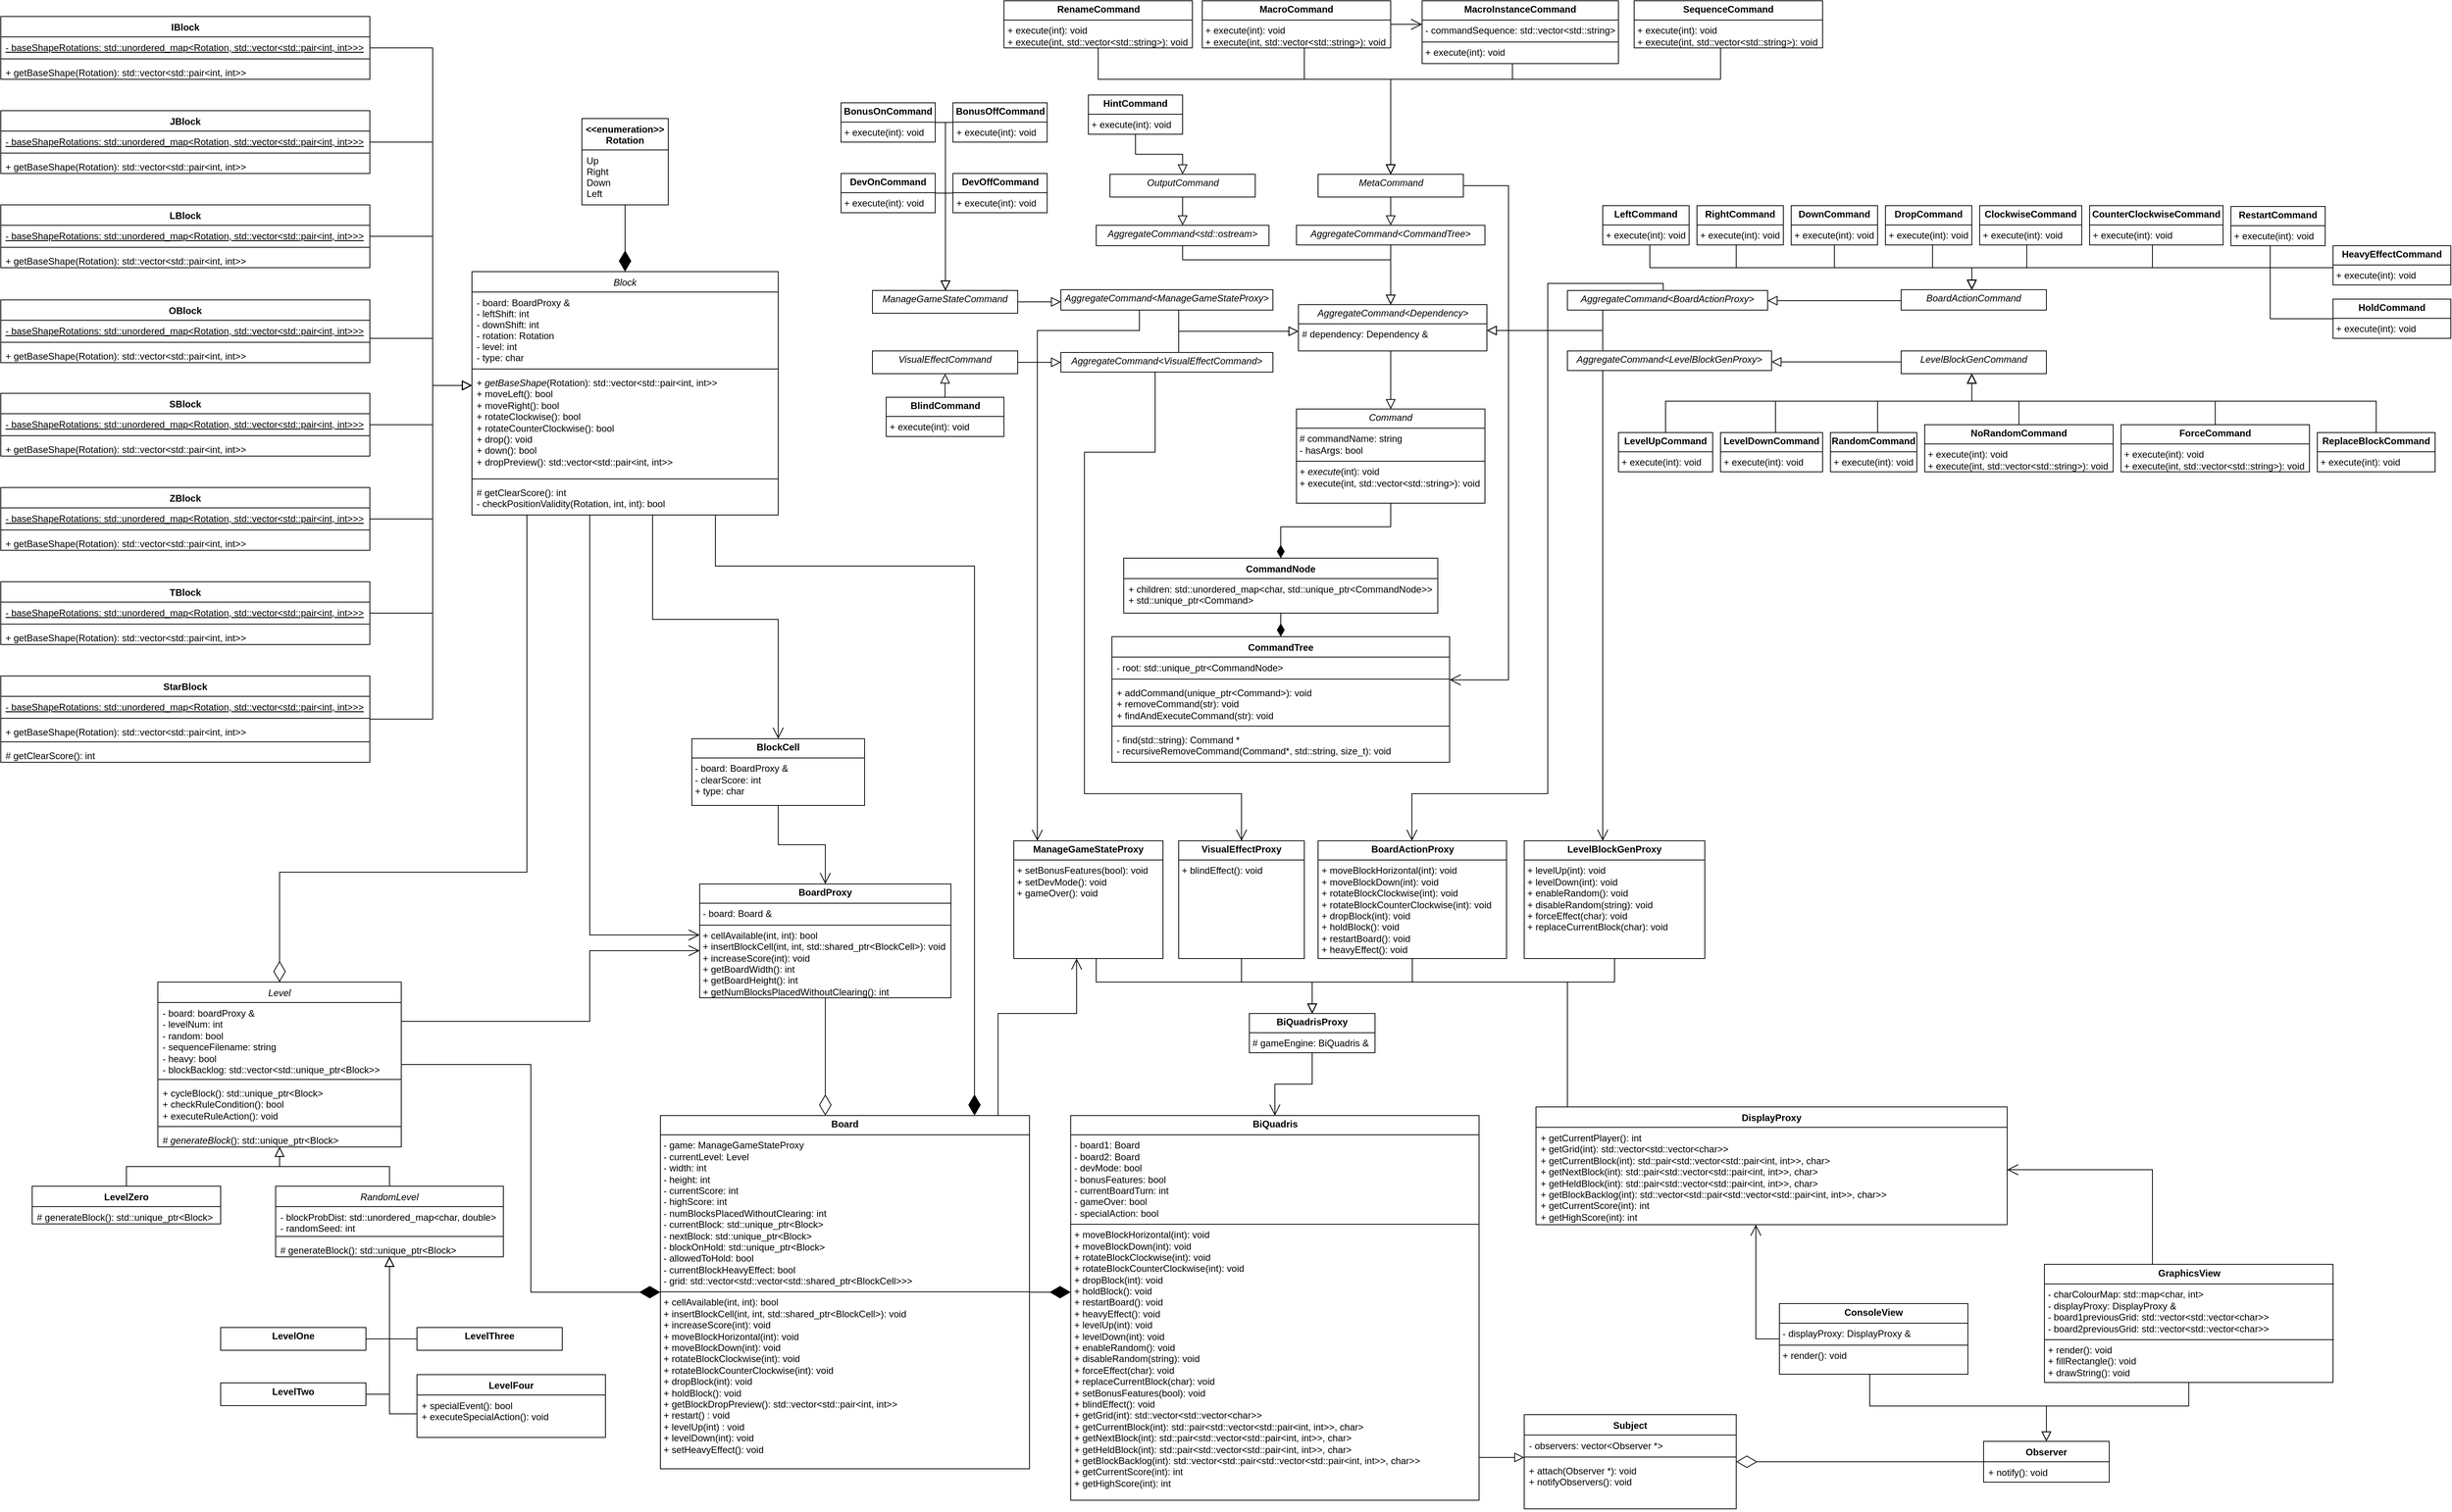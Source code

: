 <mxfile version="24.8.9">
  <diagram id="C5RBs43oDa-KdzZeNtuy" name="Page-1">
    <mxGraphModel dx="1064" dy="573" grid="1" gridSize="10" guides="1" tooltips="1" connect="1" arrows="1" fold="1" page="1" pageScale="1" pageWidth="3140" pageHeight="2000" math="0" shadow="0">
      <root>
        <mxCell id="WIyWlLk6GJQsqaUBKTNV-0" />
        <mxCell id="WIyWlLk6GJQsqaUBKTNV-1" parent="WIyWlLk6GJQsqaUBKTNV-0" />
        <mxCell id="zkfFHV4jXpPFQw0GAbJ--0" value="Block" style="swimlane;fontStyle=2;align=center;verticalAlign=top;childLayout=stackLayout;horizontal=1;startSize=26;horizontalStack=0;resizeParent=1;resizeLast=0;collapsible=1;marginBottom=0;rounded=0;shadow=0;strokeWidth=1;" parent="WIyWlLk6GJQsqaUBKTNV-1" vertex="1">
          <mxGeometry x="610" y="355" width="390" height="310" as="geometry">
            <mxRectangle x="230" y="140" width="160" height="26" as="alternateBounds" />
          </mxGeometry>
        </mxCell>
        <mxCell id="xHiWEumnkp8T0ZaLCuRG-58" value="- board: BoardProxy &amp;&#xa;- leftShift: int&#xa;- downShift: int&#xa;- rotation: Rotation&#xa;- level: int&#xa;- type: char&#xa;" style="text;align=left;verticalAlign=top;spacingLeft=4;spacingRight=4;overflow=hidden;rotatable=0;points=[[0,0.5],[1,0.5]];portConstraint=eastwest;fontStyle=0" parent="zkfFHV4jXpPFQw0GAbJ--0" vertex="1">
          <mxGeometry y="26" width="390" height="94" as="geometry" />
        </mxCell>
        <mxCell id="xHiWEumnkp8T0ZaLCuRG-27" value="" style="line;strokeWidth=1;fillColor=none;align=left;verticalAlign=middle;spacingTop=-1;spacingLeft=3;spacingRight=3;rotatable=0;labelPosition=right;points=[];portConstraint=eastwest;strokeColor=inherit;" parent="zkfFHV4jXpPFQw0GAbJ--0" vertex="1">
          <mxGeometry y="120" width="390" height="8" as="geometry" />
        </mxCell>
        <mxCell id="xHiWEumnkp8T0ZaLCuRG-48" value="+ &lt;i&gt;getBaseShape&lt;/i&gt;(Rotation): std::vector&amp;lt;std::pair&amp;lt;int, int&amp;gt;&amp;gt;&lt;br&gt;+ moveLeft(): bool&lt;br&gt;+ moveRight(): bool&lt;br&gt;+ rotateClockwise(): bool&lt;br&gt;+ rotateCounterClockwise(): bool&lt;br&gt;+ drop(): void&lt;br&gt;+ down(): bool&lt;div&gt;+ dropPreview(): std::vector&amp;lt;std::pair&amp;lt;int, int&amp;gt;&amp;gt;&lt;/div&gt;" style="text;align=left;verticalAlign=top;spacingLeft=4;spacingRight=4;overflow=hidden;rotatable=0;points=[[0,0.5],[1,0.5]];portConstraint=eastwest;fontStyle=0;html=1;" parent="zkfFHV4jXpPFQw0GAbJ--0" vertex="1">
          <mxGeometry y="128" width="390" height="132" as="geometry" />
        </mxCell>
        <mxCell id="RzOuaV8a0XBnqdEBW30R-56" value="" style="line;strokeWidth=1;fillColor=none;align=left;verticalAlign=middle;spacingTop=-1;spacingLeft=3;spacingRight=3;rotatable=0;labelPosition=right;points=[];portConstraint=eastwest;strokeColor=inherit;" parent="zkfFHV4jXpPFQw0GAbJ--0" vertex="1">
          <mxGeometry y="260" width="390" height="8" as="geometry" />
        </mxCell>
        <mxCell id="RzOuaV8a0XBnqdEBW30R-57" value="# getClearScore(): int&#xa;- checkPositionValidity(Rotation, int, int): bool" style="text;align=left;verticalAlign=top;spacingLeft=4;spacingRight=4;overflow=hidden;rotatable=0;points=[[0,0.5],[1,0.5]];portConstraint=eastwest;fontStyle=0" parent="zkfFHV4jXpPFQw0GAbJ--0" vertex="1">
          <mxGeometry y="268" width="390" height="42" as="geometry" />
        </mxCell>
        <mxCell id="xHiWEumnkp8T0ZaLCuRG-18" value="&lt;&lt;enumeration&gt;&gt;&#xa;Rotation" style="swimlane;fontStyle=1;align=center;verticalAlign=top;childLayout=stackLayout;horizontal=1;startSize=40;horizontalStack=0;resizeParent=1;resizeLast=0;collapsible=1;marginBottom=0;rounded=0;shadow=0;strokeWidth=1;" parent="WIyWlLk6GJQsqaUBKTNV-1" vertex="1">
          <mxGeometry x="750" y="160" width="110" height="110" as="geometry">
            <mxRectangle x="230" y="140" width="160" height="26" as="alternateBounds" />
          </mxGeometry>
        </mxCell>
        <mxCell id="xHiWEumnkp8T0ZaLCuRG-39" value="Up&#xa;Right&#xa;Down&#xa;Left" style="text;align=left;verticalAlign=top;spacingLeft=4;spacingRight=4;overflow=hidden;rotatable=0;points=[[0,0.5],[1,0.5]];portConstraint=eastwest;fontStyle=0" parent="xHiWEumnkp8T0ZaLCuRG-18" vertex="1">
          <mxGeometry y="40" width="110" height="70" as="geometry" />
        </mxCell>
        <mxCell id="xHiWEumnkp8T0ZaLCuRG-59" value="&lt;span style=&quot;font-weight: normal;&quot;&gt;&lt;i&gt;Level&lt;/i&gt;&lt;/span&gt;" style="swimlane;fontStyle=1;align=center;verticalAlign=top;childLayout=stackLayout;horizontal=1;startSize=26;horizontalStack=0;resizeParent=1;resizeParentMax=0;resizeLast=0;collapsible=1;marginBottom=0;whiteSpace=wrap;html=1;" parent="WIyWlLk6GJQsqaUBKTNV-1" vertex="1">
          <mxGeometry x="210" y="1260" width="310" height="210" as="geometry" />
        </mxCell>
        <mxCell id="xHiWEumnkp8T0ZaLCuRG-60" value="- board: boardProxy &amp;amp;&lt;div&gt;- levelNum: int&lt;div&gt;- random: bool&lt;/div&gt;&lt;div&gt;- sequenceFilename: string&lt;/div&gt;&lt;div&gt;- heavy: bool&lt;/div&gt;&lt;div&gt;- blockBacklog: std::vector&amp;lt;std::unique_ptr&amp;lt;Block&amp;gt;&amp;gt;&lt;/div&gt;&lt;/div&gt;" style="text;strokeColor=none;fillColor=none;align=left;verticalAlign=top;spacingLeft=4;spacingRight=4;overflow=hidden;rotatable=0;points=[[0,0.5],[1,0.5]];portConstraint=eastwest;whiteSpace=wrap;html=1;" parent="xHiWEumnkp8T0ZaLCuRG-59" vertex="1">
          <mxGeometry y="26" width="310" height="94" as="geometry" />
        </mxCell>
        <mxCell id="xHiWEumnkp8T0ZaLCuRG-61" value="" style="line;strokeWidth=1;fillColor=none;align=left;verticalAlign=middle;spacingTop=-1;spacingLeft=3;spacingRight=3;rotatable=0;labelPosition=right;points=[];portConstraint=eastwest;strokeColor=inherit;" parent="xHiWEumnkp8T0ZaLCuRG-59" vertex="1">
          <mxGeometry y="120" width="310" height="8" as="geometry" />
        </mxCell>
        <mxCell id="xHiWEumnkp8T0ZaLCuRG-62" value="+ cycleBlock(): std::unique_ptr&amp;lt;Block&amp;gt;&lt;div&gt;+ checkRuleCondition(): bool&lt;/div&gt;&lt;div&gt;+ executeRuleAction(): void&lt;/div&gt;" style="text;strokeColor=none;fillColor=none;align=left;verticalAlign=top;spacingLeft=4;spacingRight=4;overflow=hidden;rotatable=0;points=[[0,0.5],[1,0.5]];portConstraint=eastwest;whiteSpace=wrap;html=1;" parent="xHiWEumnkp8T0ZaLCuRG-59" vertex="1">
          <mxGeometry y="128" width="310" height="52" as="geometry" />
        </mxCell>
        <mxCell id="RzOuaV8a0XBnqdEBW30R-219" value="" style="line;strokeWidth=1;fillColor=none;align=left;verticalAlign=middle;spacingTop=-1;spacingLeft=3;spacingRight=3;rotatable=0;labelPosition=right;points=[];portConstraint=eastwest;strokeColor=inherit;" parent="xHiWEumnkp8T0ZaLCuRG-59" vertex="1">
          <mxGeometry y="180" width="310" height="8" as="geometry" />
        </mxCell>
        <mxCell id="RzOuaV8a0XBnqdEBW30R-220" value="&lt;i&gt;# generateBlock&lt;/i&gt;(): std::unique_ptr&amp;lt;Block&amp;gt;" style="text;strokeColor=none;fillColor=none;align=left;verticalAlign=top;spacingLeft=4;spacingRight=4;overflow=hidden;rotatable=0;points=[[0,0.5],[1,0.5]];portConstraint=eastwest;whiteSpace=wrap;html=1;" parent="xHiWEumnkp8T0ZaLCuRG-59" vertex="1">
          <mxGeometry y="188" width="310" height="22" as="geometry" />
        </mxCell>
        <mxCell id="xHiWEumnkp8T0ZaLCuRG-63" value="&lt;span style=&quot;font-weight: normal;&quot;&gt;&lt;i&gt;RandomLevel&lt;/i&gt;&lt;/span&gt;" style="swimlane;fontStyle=1;align=center;verticalAlign=top;childLayout=stackLayout;horizontal=1;startSize=26;horizontalStack=0;resizeParent=1;resizeParentMax=0;resizeLast=0;collapsible=1;marginBottom=0;whiteSpace=wrap;html=1;" parent="WIyWlLk6GJQsqaUBKTNV-1" vertex="1">
          <mxGeometry x="360" y="1520" width="290" height="90" as="geometry" />
        </mxCell>
        <mxCell id="xHiWEumnkp8T0ZaLCuRG-64" value="- blockProbDist: std::unordered_map&amp;lt;char, double&amp;gt;&lt;div&gt;- randomSeed: int&lt;/div&gt;" style="text;strokeColor=none;fillColor=none;align=left;verticalAlign=top;spacingLeft=4;spacingRight=4;overflow=hidden;rotatable=0;points=[[0,0.5],[1,0.5]];portConstraint=eastwest;whiteSpace=wrap;html=1;" parent="xHiWEumnkp8T0ZaLCuRG-63" vertex="1">
          <mxGeometry y="26" width="290" height="34" as="geometry" />
        </mxCell>
        <mxCell id="xHiWEumnkp8T0ZaLCuRG-65" value="" style="line;strokeWidth=1;fillColor=none;align=left;verticalAlign=middle;spacingTop=-1;spacingLeft=3;spacingRight=3;rotatable=0;labelPosition=right;points=[];portConstraint=eastwest;strokeColor=inherit;" parent="xHiWEumnkp8T0ZaLCuRG-63" vertex="1">
          <mxGeometry y="60" width="290" height="8" as="geometry" />
        </mxCell>
        <mxCell id="xHiWEumnkp8T0ZaLCuRG-66" value="# generateBlock(): std::unique_ptr&amp;lt;Block&amp;gt;" style="text;strokeColor=none;fillColor=none;align=left;verticalAlign=top;spacingLeft=4;spacingRight=4;overflow=hidden;rotatable=0;points=[[0,0.5],[1,0.5]];portConstraint=eastwest;whiteSpace=wrap;html=1;" parent="xHiWEumnkp8T0ZaLCuRG-63" vertex="1">
          <mxGeometry y="68" width="290" height="22" as="geometry" />
        </mxCell>
        <mxCell id="xHiWEumnkp8T0ZaLCuRG-69" value="" style="endArrow=block;endSize=10;endFill=0;shadow=0;strokeWidth=1;rounded=0;curved=0;edgeStyle=elbowEdgeStyle;elbow=vertical;" parent="WIyWlLk6GJQsqaUBKTNV-1" source="xHiWEumnkp8T0ZaLCuRG-63" target="xHiWEumnkp8T0ZaLCuRG-59" edge="1">
          <mxGeometry width="160" relative="1" as="geometry">
            <mxPoint x="340" y="1507" as="sourcePoint" />
            <mxPoint x="1070" y="1452" as="targetPoint" />
          </mxGeometry>
        </mxCell>
        <mxCell id="xHiWEumnkp8T0ZaLCuRG-74" value="" style="endArrow=block;endSize=10;endFill=0;shadow=0;strokeWidth=1;rounded=0;curved=0;edgeStyle=elbowEdgeStyle;elbow=vertical;" parent="WIyWlLk6GJQsqaUBKTNV-1" source="RzOuaV8a0XBnqdEBW30R-207" target="xHiWEumnkp8T0ZaLCuRG-59" edge="1">
          <mxGeometry width="160" relative="1" as="geometry">
            <mxPoint x="165" y="1502" as="sourcePoint" />
            <mxPoint x="-250" y="1422" as="targetPoint" />
          </mxGeometry>
        </mxCell>
        <mxCell id="xHiWEumnkp8T0ZaLCuRG-89" value="" style="endArrow=block;endSize=10;endFill=0;shadow=0;strokeWidth=1;rounded=0;edgeStyle=orthogonalEdgeStyle;elbow=vertical;" parent="WIyWlLk6GJQsqaUBKTNV-1" source="07qk_vgFf67VGcfSZHOC-7" target="xHiWEumnkp8T0ZaLCuRG-63" edge="1">
          <mxGeometry width="160" relative="1" as="geometry">
            <mxPoint x="380.0" y="1854" as="sourcePoint" />
            <mxPoint x="390" y="1590" as="targetPoint" />
            <Array as="points">
              <mxPoint x="505" y="1785" />
            </Array>
          </mxGeometry>
        </mxCell>
        <mxCell id="xHiWEumnkp8T0ZaLCuRG-91" value="&lt;p style=&quot;margin:0px;margin-top:4px;text-align:center;&quot;&gt;&lt;b&gt;BiQuadris&lt;/b&gt;&lt;/p&gt;&lt;hr size=&quot;1&quot; style=&quot;border-style:solid;&quot;&gt;&lt;p style=&quot;margin:0px;margin-left:4px;&quot;&gt;- board1: Board&lt;/p&gt;&lt;p style=&quot;margin:0px;margin-left:4px;&quot;&gt;- board2: Board&lt;/p&gt;&lt;p style=&quot;margin: 0px 0px 0px 4px;&quot;&gt;- devMode: bool&lt;/p&gt;&lt;p style=&quot;margin: 0px 0px 0px 4px;&quot;&gt;- bonusFeatures: bool&lt;/p&gt;&lt;p style=&quot;margin: 0px 0px 0px 4px;&quot;&gt;- currentBoardTurn: int&lt;/p&gt;&lt;p style=&quot;margin: 0px 0px 0px 4px;&quot;&gt;- gameOver: bool&lt;/p&gt;&lt;p style=&quot;margin: 0px 0px 0px 4px;&quot;&gt;- specialAction: bool&lt;/p&gt;&lt;hr size=&quot;1&quot; style=&quot;border-style:solid;&quot;&gt;&lt;p style=&quot;margin: 0px 0px 0px 4px;&quot;&gt;+ moveBlockHorizontal(int): void&lt;/p&gt;&lt;p style=&quot;margin: 0px 0px 0px 4px;&quot;&gt;+ moveBlockDown(int): void&lt;/p&gt;&lt;p style=&quot;margin: 0px 0px 0px 4px;&quot;&gt;+ rotateBlockClockwise(int): void&lt;/p&gt;&lt;p style=&quot;margin: 0px 0px 0px 4px;&quot;&gt;+ rotateBlockCounterClockwise(int): void&lt;/p&gt;&lt;p style=&quot;margin: 0px 0px 0px 4px;&quot;&gt;+ dropBlock(int): void&lt;/p&gt;&lt;p style=&quot;margin: 0px 0px 0px 4px;&quot;&gt;+ holdBlock(): void&lt;/p&gt;&lt;p style=&quot;margin: 0px 0px 0px 4px;&quot;&gt;+ restartBoard(): void&lt;/p&gt;&lt;p style=&quot;margin: 0px 0px 0px 4px;&quot;&gt;+ heavyEffect(): void&lt;/p&gt;&lt;p style=&quot;margin: 0px 0px 0px 4px;&quot;&gt;+ levelUp(int): void&lt;/p&gt;&lt;p style=&quot;margin: 0px 0px 0px 4px;&quot;&gt;+ levelDown(int): void&lt;/p&gt;&lt;p style=&quot;margin: 0px 0px 0px 4px;&quot;&gt;+ enableRandom(): void&lt;/p&gt;&lt;p style=&quot;margin: 0px 0px 0px 4px;&quot;&gt;+ disableRandom(string): void&lt;/p&gt;&lt;p style=&quot;margin: 0px 0px 0px 4px;&quot;&gt;+ forceEffect(char): void&lt;/p&gt;&lt;p style=&quot;margin: 0px 0px 0px 4px;&quot;&gt;+ replaceCurrentBlock(char): void&lt;/p&gt;&lt;p style=&quot;margin: 0px 0px 0px 4px;&quot;&gt;+ setBonusFeatures(bool): void&lt;/p&gt;&lt;p style=&quot;margin: 0px 0px 0px 4px;&quot;&gt;+ blindEffect(): void&lt;br&gt;+ getGrid(int): std::vector&amp;lt;std::vector&amp;lt;char&amp;gt;&amp;gt;&lt;/p&gt;&lt;p style=&quot;margin: 0px 0px 0px 4px;&quot;&gt;&lt;span style=&quot;background-color: initial;&quot;&gt;+ getCurrentBlock(int): std::pair&amp;lt;std::vector&amp;lt;std::pair&amp;lt;int, int&amp;gt;&amp;gt;, char&amp;gt;&lt;/span&gt;&lt;/p&gt;&lt;p style=&quot;margin: 0px 0px 0px 4px;&quot;&gt;&lt;span style=&quot;background-color: initial;&quot;&gt;+ getNextBlock(int): std::pair&amp;lt;std::vector&amp;lt;std::pair&amp;lt;int, int&amp;gt;&amp;gt;, char&amp;gt;&lt;/span&gt;&lt;/p&gt;&lt;p style=&quot;margin: 0px 0px 0px 4px;&quot;&gt;&lt;span style=&quot;background-color: initial;&quot;&gt;+ getHeldBlock(int): std::pair&amp;lt;std::vector&amp;lt;std::pair&amp;lt;int, int&amp;gt;&amp;gt;, char&amp;gt;&lt;/span&gt;&lt;/p&gt;&lt;p style=&quot;margin: 0px 0px 0px 4px;&quot;&gt;&lt;span style=&quot;background-color: initial;&quot;&gt;+ getBlockBacklog(int): std::vector&amp;lt;&lt;/span&gt;&lt;span style=&quot;background-color: initial;&quot;&gt;std::pair&amp;lt;std::vector&amp;lt;std::pair&amp;lt;int, int&amp;gt;&amp;gt;, char&amp;gt;&lt;/span&gt;&lt;span style=&quot;background-color: initial;&quot;&gt;&amp;gt;&lt;/span&gt;&lt;/p&gt;&lt;p style=&quot;margin: 0px 0px 0px 4px;&quot;&gt;&lt;span style=&quot;background-color: initial;&quot;&gt;+ getCurrentScore(int): int&lt;/span&gt;&lt;/p&gt;&lt;p style=&quot;margin: 0px 0px 0px 4px;&quot;&gt;&lt;span style=&quot;background-color: initial;&quot;&gt;+ getHighScore(int): int&lt;/span&gt;&lt;/p&gt;" style="verticalAlign=top;align=left;overflow=fill;html=1;whiteSpace=wrap;" parent="WIyWlLk6GJQsqaUBKTNV-1" vertex="1">
          <mxGeometry x="1372.5" y="1430" width="520" height="490" as="geometry" />
        </mxCell>
        <mxCell id="xHiWEumnkp8T0ZaLCuRG-93" value="&lt;p style=&quot;margin:0px;margin-top:4px;text-align:center;&quot;&gt;&lt;b&gt;Board&lt;/b&gt;&lt;/p&gt;&lt;hr size=&quot;1&quot; style=&quot;border-style:solid;&quot;&gt;&lt;p style=&quot;margin:0px;margin-left:4px;&quot;&gt;&lt;span style=&quot;background-color: initial;&quot;&gt;- game: ManageGameStateProxy&lt;/span&gt;&lt;/p&gt;&lt;p style=&quot;margin:0px;margin-left:4px;&quot;&gt;- currentLevel: Level&lt;span style=&quot;background-color: initial;&quot;&gt;&lt;/span&gt;&lt;/p&gt;&lt;p style=&quot;margin:0px;margin-left:4px;&quot;&gt;&lt;span style=&quot;background-color: initial;&quot;&gt;- width: int&lt;/span&gt;&lt;/p&gt;&lt;p style=&quot;margin:0px;margin-left:4px;&quot;&gt;&lt;span style=&quot;background-color: initial;&quot;&gt;- height: int&lt;/span&gt;&lt;/p&gt;&lt;p style=&quot;margin:0px;margin-left:4px;&quot;&gt;- currentScore: int&lt;/p&gt;&lt;p style=&quot;margin:0px;margin-left:4px;&quot;&gt;- highScore: int&lt;/p&gt;&lt;p style=&quot;margin:0px;margin-left:4px;&quot;&gt;- numBlocksPlacedWithoutClearing: int&lt;/p&gt;&lt;p style=&quot;margin:0px;margin-left:4px;&quot;&gt;&lt;span style=&quot;background-color: initial;&quot;&gt;- currentBlock:&amp;nbsp;&lt;/span&gt;&lt;span style=&quot;background-color: initial;&quot;&gt;std::unique_ptr&amp;lt;Block&amp;gt;&lt;/span&gt;&lt;/p&gt;&lt;p style=&quot;margin:0px;margin-left:4px;&quot;&gt;&lt;span style=&quot;background-color: initial;&quot;&gt;- nextBlock:&amp;nbsp;&lt;/span&gt;&lt;span style=&quot;background-color: initial;&quot;&gt;std::unique_ptr&amp;lt;Block&amp;gt;&lt;/span&gt;&lt;/p&gt;&lt;p style=&quot;margin:0px;margin-left:4px;&quot;&gt;&lt;span style=&quot;background-color: initial;&quot;&gt;- blockOnHold:&amp;nbsp;&lt;/span&gt;&lt;span style=&quot;background-color: initial;&quot;&gt;std::unique_ptr&amp;lt;Block&amp;gt;&lt;/span&gt;&lt;/p&gt;&lt;p style=&quot;margin:0px;margin-left:4px;&quot;&gt;&lt;span style=&quot;background-color: initial;&quot;&gt;- allowedToHold: bool&lt;/span&gt;&lt;/p&gt;&lt;p style=&quot;margin:0px;margin-left:4px;&quot;&gt;&lt;span style=&quot;background-color: initial;&quot;&gt;- currentBlockHeavyEffect: bool&lt;/span&gt;&lt;/p&gt;&lt;p style=&quot;margin:0px;margin-left:4px;&quot;&gt;- grid: std::vector&amp;lt;&lt;span style=&quot;background-color: initial;&quot;&gt;std::&lt;/span&gt;&lt;span style=&quot;background-color: initial;&quot;&gt;vector&amp;lt;&lt;/span&gt;&lt;span style=&quot;background-color: initial;&quot;&gt;std::shared_ptr&amp;lt;BlockCell&amp;gt;&lt;/span&gt;&lt;span style=&quot;background-color: initial;&quot;&gt;&amp;gt;&amp;gt;&lt;/span&gt;&lt;span style=&quot;background-color: initial;&quot;&gt;&lt;/span&gt;&lt;/p&gt;&lt;hr size=&quot;1&quot; style=&quot;border-style:solid;&quot;&gt;&lt;p style=&quot;margin: 0px 0px 0px 4px;&quot;&gt;+ cellAvailable(int, int): bool&lt;/p&gt;&lt;p style=&quot;margin: 0px 0px 0px 4px;&quot;&gt;+ insertBlockCell(int, int, std::shared_ptr&amp;lt;BlockCell&amp;gt;): void&lt;/p&gt;&lt;p style=&quot;margin: 0px 0px 0px 4px;&quot;&gt;+ increaseScore(int): void&lt;/p&gt;&lt;p style=&quot;margin: 0px 0px 0px 4px;&quot;&gt;+ moveBlockHorizontal(int): void&lt;/p&gt;&lt;p style=&quot;margin: 0px 0px 0px 4px;&quot;&gt;+ moveBlockDown(int): void&lt;/p&gt;&lt;p style=&quot;margin: 0px 0px 0px 4px;&quot;&gt;+ rotateBlockClockwise(int): void&lt;/p&gt;&lt;p style=&quot;margin: 0px 0px 0px 4px;&quot;&gt;+ rotateBlockCounterClockwise(int): void&lt;/p&gt;&lt;p style=&quot;margin: 0px 0px 0px 4px;&quot;&gt;+ dropBlock(int): void&lt;/p&gt;&lt;p style=&quot;margin: 0px 0px 0px 4px;&quot;&gt;+ holdBlock(): void&lt;/p&gt;&lt;p style=&quot;margin: 0px 0px 0px 4px;&quot;&gt;+ getBlockDropPreview():&amp;nbsp;&lt;span style=&quot;text-wrap-mode: nowrap; background-color: initial;&quot;&gt;std::vector&amp;lt;std::pair&amp;lt;int, int&amp;gt;&amp;gt;&lt;/span&gt;&lt;/p&gt;&lt;p style=&quot;margin: 0px 0px 0px 4px;&quot;&gt;&lt;span style=&quot;text-wrap-mode: nowrap; background-color: initial;&quot;&gt;+ restart() : void&lt;/span&gt;&lt;/p&gt;&lt;p style=&quot;margin: 0px 0px 0px 4px;&quot;&gt;+ levelUp(int) : void&lt;/p&gt;&lt;p style=&quot;margin: 0px 0px 0px 4px;&quot;&gt;+ levelDown(int): void&lt;/p&gt;&lt;p style=&quot;margin: 0px 0px 0px 4px;&quot;&gt;+ setHeavyEffect(): void&lt;/p&gt;" style="verticalAlign=top;align=left;overflow=fill;html=1;whiteSpace=wrap;direction=south;" parent="WIyWlLk6GJQsqaUBKTNV-1" vertex="1">
          <mxGeometry x="850" y="1430" width="470" height="450" as="geometry" />
        </mxCell>
        <mxCell id="xHiWEumnkp8T0ZaLCuRG-95" value="&lt;p style=&quot;margin:0px;margin-top:4px;text-align:center;&quot;&gt;&lt;b&gt;ConsoleView&lt;/b&gt;&lt;/p&gt;&lt;hr size=&quot;1&quot; style=&quot;border-style:solid;&quot;&gt;&lt;p style=&quot;margin:0px;margin-left:4px;&quot;&gt;- displayProxy: DisplayProxy &amp;amp;&lt;/p&gt;&lt;hr size=&quot;1&quot; style=&quot;border-style:solid;&quot;&gt;&lt;p style=&quot;margin:0px;margin-left:4px;&quot;&gt;+ render(): void&lt;/p&gt;" style="verticalAlign=top;align=left;overflow=fill;html=1;whiteSpace=wrap;" parent="WIyWlLk6GJQsqaUBKTNV-1" vertex="1">
          <mxGeometry x="2275" y="1669.5" width="240" height="90" as="geometry" />
        </mxCell>
        <mxCell id="xHiWEumnkp8T0ZaLCuRG-96" value="&lt;p style=&quot;margin:0px;margin-top:4px;text-align:center;&quot;&gt;&lt;b&gt;GraphicsView&lt;/b&gt;&lt;/p&gt;&lt;hr size=&quot;1&quot; style=&quot;border-style:solid;&quot;&gt;&lt;p style=&quot;margin:0px;margin-left:4px;&quot;&gt;- charColourMap: std::map&amp;lt;char, int&amp;gt;&lt;/p&gt;&lt;p style=&quot;margin:0px;margin-left:4px;&quot;&gt;-&amp;nbsp;&lt;span style=&quot;background-color: initial;&quot;&gt;displayProxy: DisplayProxy &amp;amp;&lt;/span&gt;&lt;/p&gt;&lt;p style=&quot;margin:0px;margin-left:4px;&quot;&gt;&lt;span style=&quot;background-color: initial;&quot;&gt;- board1previousGrid:&amp;nbsp;&lt;/span&gt;&lt;span style=&quot;background-color: initial;&quot;&gt;std::vector&amp;lt;std::vector&amp;lt;char&amp;gt;&amp;gt;&lt;/span&gt;&lt;/p&gt;&lt;p style=&quot;margin:0px;margin-left:4px;&quot;&gt;&lt;span style=&quot;background-color: initial;&quot;&gt;-&amp;nbsp;&lt;/span&gt;&lt;span style=&quot;background-color: initial;&quot;&gt;board2previousGrid:&amp;nbsp;&lt;/span&gt;&lt;span style=&quot;background-color: initial;&quot;&gt;std::vector&amp;lt;std::vector&amp;lt;char&amp;gt;&amp;gt;&lt;/span&gt;&lt;/p&gt;&lt;hr size=&quot;1&quot; style=&quot;border-style:solid;&quot;&gt;&lt;p style=&quot;margin:0px;margin-left:4px;&quot;&gt;+ render(): void&lt;/p&gt;&lt;p style=&quot;margin:0px;margin-left:4px;&quot;&gt;+ fillRectangle(): void&lt;/p&gt;&lt;p style=&quot;margin:0px;margin-left:4px;&quot;&gt;+ drawString(): void&lt;/p&gt;" style="verticalAlign=top;align=left;overflow=fill;html=1;whiteSpace=wrap;" parent="WIyWlLk6GJQsqaUBKTNV-1" vertex="1">
          <mxGeometry x="2612.5" y="1619.5" width="367.5" height="150.5" as="geometry" />
        </mxCell>
        <mxCell id="RzOuaV8a0XBnqdEBW30R-1" value="&lt;p style=&quot;margin:0px;margin-top:4px;text-align:center;&quot;&gt;&lt;i&gt;AggregateCommand&amp;lt;Dependency&amp;gt;&lt;/i&gt;&lt;/p&gt;&lt;hr size=&quot;1&quot; style=&quot;border-style:solid;&quot;&gt;&lt;p style=&quot;margin:0px;margin-left:4px;&quot;&gt;# dependency: Dependency &amp;amp;&lt;/p&gt;" style="verticalAlign=top;align=left;overflow=fill;html=1;whiteSpace=wrap;" parent="WIyWlLk6GJQsqaUBKTNV-1" vertex="1">
          <mxGeometry x="1662.5" y="397" width="240" height="59" as="geometry" />
        </mxCell>
        <mxCell id="RzOuaV8a0XBnqdEBW30R-2" value="CommandTree" style="swimlane;fontStyle=1;align=center;verticalAlign=top;childLayout=stackLayout;horizontal=1;startSize=26;horizontalStack=0;resizeParent=1;resizeParentMax=0;resizeLast=0;collapsible=1;marginBottom=0;whiteSpace=wrap;html=1;" parent="WIyWlLk6GJQsqaUBKTNV-1" vertex="1">
          <mxGeometry x="1425" y="820" width="430" height="160" as="geometry" />
        </mxCell>
        <mxCell id="RzOuaV8a0XBnqdEBW30R-3" value="- root: std::unique_ptr&amp;lt;CommandNode&amp;gt;" style="text;strokeColor=none;fillColor=none;align=left;verticalAlign=top;spacingLeft=4;spacingRight=4;overflow=hidden;rotatable=0;points=[[0,0.5],[1,0.5]];portConstraint=eastwest;whiteSpace=wrap;html=1;" parent="RzOuaV8a0XBnqdEBW30R-2" vertex="1">
          <mxGeometry y="26" width="430" height="24" as="geometry" />
        </mxCell>
        <mxCell id="RzOuaV8a0XBnqdEBW30R-4" value="" style="line;strokeWidth=1;fillColor=none;align=left;verticalAlign=middle;spacingTop=-1;spacingLeft=3;spacingRight=3;rotatable=0;labelPosition=right;points=[];portConstraint=eastwest;strokeColor=inherit;" parent="RzOuaV8a0XBnqdEBW30R-2" vertex="1">
          <mxGeometry y="50" width="430" height="8" as="geometry" />
        </mxCell>
        <mxCell id="RzOuaV8a0XBnqdEBW30R-5" value="&lt;div&gt;&lt;span style=&quot;background-color: initial;&quot;&gt;+ addCommand(&lt;/span&gt;unique_ptr&amp;lt;Command&amp;gt;&lt;span style=&quot;background-color: initial;&quot;&gt;): void&lt;/span&gt;&lt;/div&gt;&lt;div&gt;&lt;span style=&quot;background-color: initial;&quot;&gt;+ removeCommand(str): void&lt;/span&gt;&lt;/div&gt;&lt;div&gt;&lt;span style=&quot;background-color: initial;&quot;&gt;+ findAndExecuteCommand(str): void&lt;/span&gt;&lt;/div&gt;" style="text;strokeColor=none;fillColor=none;align=left;verticalAlign=top;spacingLeft=4;spacingRight=4;overflow=hidden;rotatable=0;points=[[0,0.5],[1,0.5]];portConstraint=eastwest;whiteSpace=wrap;html=1;" parent="RzOuaV8a0XBnqdEBW30R-2" vertex="1">
          <mxGeometry y="58" width="430" height="52" as="geometry" />
        </mxCell>
        <mxCell id="OdCQqf_NY-tgQ6gt-uxR-2" value="" style="line;strokeWidth=1;fillColor=none;align=left;verticalAlign=middle;spacingTop=-1;spacingLeft=3;spacingRight=3;rotatable=0;labelPosition=right;points=[];portConstraint=eastwest;strokeColor=inherit;" parent="RzOuaV8a0XBnqdEBW30R-2" vertex="1">
          <mxGeometry y="110" width="430" height="8" as="geometry" />
        </mxCell>
        <mxCell id="OdCQqf_NY-tgQ6gt-uxR-3" value="&lt;div&gt;&lt;span style=&quot;background-color: initial;&quot;&gt;- find(std::string): Command *&lt;/span&gt;&lt;/div&gt;&lt;div&gt;&lt;span style=&quot;background-color: initial;&quot;&gt;- recursiveR&lt;/span&gt;emoveCommand&lt;span style=&quot;background-color: initial;&quot;&gt;(&lt;/span&gt;Command*, std::string, size_t&lt;span style=&quot;background-color: initial;&quot;&gt;): void&lt;/span&gt;&lt;/div&gt;" style="text;strokeColor=none;fillColor=none;align=left;verticalAlign=top;spacingLeft=4;spacingRight=4;overflow=hidden;rotatable=0;points=[[0,0.5],[1,0.5]];portConstraint=eastwest;whiteSpace=wrap;html=1;" parent="RzOuaV8a0XBnqdEBW30R-2" vertex="1">
          <mxGeometry y="118" width="430" height="42" as="geometry" />
        </mxCell>
        <mxCell id="RzOuaV8a0XBnqdEBW30R-6" value="CommandNode" style="swimlane;fontStyle=1;align=center;verticalAlign=top;childLayout=stackLayout;horizontal=1;startSize=26;horizontalStack=0;resizeParent=1;resizeParentMax=0;resizeLast=0;collapsible=1;marginBottom=0;whiteSpace=wrap;html=1;" parent="WIyWlLk6GJQsqaUBKTNV-1" vertex="1">
          <mxGeometry x="1440" y="720" width="400" height="70" as="geometry" />
        </mxCell>
        <mxCell id="RzOuaV8a0XBnqdEBW30R-7" value="+ children: std::unordered_map&amp;lt;char, std::unique_ptr&amp;lt;CommandNode&amp;gt;&amp;gt;&lt;div&gt;+ std::unique_ptr&amp;lt;Command&amp;gt;&lt;/div&gt;" style="text;strokeColor=none;fillColor=none;align=left;verticalAlign=top;spacingLeft=4;spacingRight=4;overflow=hidden;rotatable=0;points=[[0,0.5],[1,0.5]];portConstraint=eastwest;whiteSpace=wrap;html=1;" parent="RzOuaV8a0XBnqdEBW30R-6" vertex="1">
          <mxGeometry y="26" width="400" height="44" as="geometry" />
        </mxCell>
        <mxCell id="RzOuaV8a0XBnqdEBW30R-10" value="&lt;p style=&quot;margin:0px;margin-top:4px;text-align:center;&quot;&gt;&lt;i&gt;MetaCommand&lt;/i&gt;&lt;/p&gt;" style="verticalAlign=top;align=left;overflow=fill;html=1;whiteSpace=wrap;" parent="WIyWlLk6GJQsqaUBKTNV-1" vertex="1">
          <mxGeometry x="1687.5" y="231" width="185" height="29" as="geometry" />
        </mxCell>
        <mxCell id="RzOuaV8a0XBnqdEBW30R-12" value="" style="endArrow=none;html=1;endSize=12;startArrow=diamondThin;startSize=14;startFill=1;edgeStyle=orthogonalEdgeStyle;align=left;verticalAlign=bottom;rounded=0;endFill=0;" parent="WIyWlLk6GJQsqaUBKTNV-1" source="RzOuaV8a0XBnqdEBW30R-2" target="RzOuaV8a0XBnqdEBW30R-6" edge="1">
          <mxGeometry x="-1" y="3" relative="1" as="geometry">
            <mxPoint x="1762.47" y="970" as="sourcePoint" />
            <mxPoint x="1922.47" y="970" as="targetPoint" />
            <Array as="points" />
          </mxGeometry>
        </mxCell>
        <mxCell id="RzOuaV8a0XBnqdEBW30R-14" value="&lt;p style=&quot;margin:0px;margin-top:4px;text-align:center;&quot;&gt;&lt;b&gt;RenameCommand&lt;/b&gt;&lt;/p&gt;&lt;hr size=&quot;1&quot; style=&quot;border-style:solid;&quot;&gt;&lt;p style=&quot;margin:0px;margin-left:4px;&quot;&gt;+ execute(int):&amp;nbsp;&lt;span style=&quot;background-color: initial;&quot;&gt;void&lt;/span&gt;&lt;/p&gt;&lt;p style=&quot;margin:0px;margin-left:4px;&quot;&gt;+ execute(int, std::vector&amp;lt;std::string&amp;gt;): void&lt;/p&gt;" style="verticalAlign=top;align=left;overflow=fill;html=1;whiteSpace=wrap;" parent="WIyWlLk6GJQsqaUBKTNV-1" vertex="1">
          <mxGeometry x="1287.5" y="10" width="240" height="60" as="geometry" />
        </mxCell>
        <mxCell id="RzOuaV8a0XBnqdEBW30R-15" value="&lt;p style=&quot;margin:0px;margin-top:4px;text-align:center;&quot;&gt;&lt;b&gt;MacroCommand&lt;/b&gt;&lt;/p&gt;&lt;hr size=&quot;1&quot; style=&quot;border-style:solid;&quot;&gt;&lt;p style=&quot;margin:0px;margin-left:4px;&quot;&gt;+ execute(int):&amp;nbsp;&lt;span style=&quot;background-color: initial;&quot;&gt;void&lt;/span&gt;&lt;/p&gt;&lt;p style=&quot;margin:0px;margin-left:4px;&quot;&gt;+ execute(int, std::vector&amp;lt;std::string&amp;gt;): void&lt;/p&gt;" style="verticalAlign=top;align=left;overflow=fill;html=1;whiteSpace=wrap;" parent="WIyWlLk6GJQsqaUBKTNV-1" vertex="1">
          <mxGeometry x="1540" y="10" width="240" height="60" as="geometry" />
        </mxCell>
        <mxCell id="RzOuaV8a0XBnqdEBW30R-16" value="&lt;p style=&quot;margin:0px;margin-top:4px;text-align:center;&quot;&gt;&lt;b&gt;LeftCommand&lt;/b&gt;&lt;/p&gt;&lt;hr size=&quot;1&quot; style=&quot;border-style:solid;&quot;&gt;&lt;p style=&quot;margin:0px;margin-left:4px;&quot;&gt;+ execute(int):&amp;nbsp;&lt;span style=&quot;background-color: initial;&quot;&gt;void&lt;/span&gt;&lt;/p&gt;" style="verticalAlign=top;align=left;overflow=fill;html=1;whiteSpace=wrap;" parent="WIyWlLk6GJQsqaUBKTNV-1" vertex="1">
          <mxGeometry x="2050" y="271" width="110" height="50" as="geometry" />
        </mxCell>
        <mxCell id="RzOuaV8a0XBnqdEBW30R-17" value="&lt;p style=&quot;margin:0px;margin-top:4px;text-align:center;&quot;&gt;&lt;b&gt;RightCommand&lt;/b&gt;&lt;/p&gt;&lt;hr size=&quot;1&quot; style=&quot;border-style:solid;&quot;&gt;&lt;p style=&quot;margin:0px;margin-left:4px;&quot;&gt;+ execute(int):&amp;nbsp;&lt;span style=&quot;background-color: initial;&quot;&gt;void&lt;/span&gt;&lt;/p&gt;" style="verticalAlign=top;align=left;overflow=fill;html=1;whiteSpace=wrap;" parent="WIyWlLk6GJQsqaUBKTNV-1" vertex="1">
          <mxGeometry x="2170" y="271" width="110" height="50" as="geometry" />
        </mxCell>
        <mxCell id="RzOuaV8a0XBnqdEBW30R-20" value="&lt;p style=&quot;margin:0px;margin-top:4px;text-align:center;&quot;&gt;&lt;b&gt;DownCommand&lt;/b&gt;&lt;/p&gt;&lt;hr size=&quot;1&quot; style=&quot;border-style:solid;&quot;&gt;&lt;p style=&quot;margin:0px;margin-left:4px;&quot;&gt;+ execute(int):&amp;nbsp;&lt;span style=&quot;background-color: initial;&quot;&gt;void&lt;/span&gt;&lt;/p&gt;" style="verticalAlign=top;align=left;overflow=fill;html=1;whiteSpace=wrap;" parent="WIyWlLk6GJQsqaUBKTNV-1" vertex="1">
          <mxGeometry x="2290" y="271" width="110" height="50" as="geometry" />
        </mxCell>
        <mxCell id="RzOuaV8a0XBnqdEBW30R-21" value="&lt;p style=&quot;margin:0px;margin-top:4px;text-align:center;&quot;&gt;&lt;b&gt;DropCommand&lt;/b&gt;&lt;/p&gt;&lt;hr size=&quot;1&quot; style=&quot;border-style:solid;&quot;&gt;&lt;p style=&quot;margin:0px;margin-left:4px;&quot;&gt;+ execute(int):&amp;nbsp;&lt;span style=&quot;background-color: initial;&quot;&gt;void&lt;/span&gt;&lt;/p&gt;" style="verticalAlign=top;align=left;overflow=fill;html=1;whiteSpace=wrap;" parent="WIyWlLk6GJQsqaUBKTNV-1" vertex="1">
          <mxGeometry x="2410" y="271" width="110" height="50" as="geometry" />
        </mxCell>
        <mxCell id="RzOuaV8a0XBnqdEBW30R-22" value="&lt;p style=&quot;margin:0px;margin-top:4px;text-align:center;&quot;&gt;&lt;b&gt;ClockwiseCommand&lt;/b&gt;&lt;/p&gt;&lt;hr size=&quot;1&quot; style=&quot;border-style:solid;&quot;&gt;&lt;p style=&quot;margin:0px;margin-left:4px;&quot;&gt;+ execute(int):&amp;nbsp;&lt;span style=&quot;background-color: initial;&quot;&gt;void&lt;/span&gt;&lt;/p&gt;" style="verticalAlign=top;align=left;overflow=fill;html=1;whiteSpace=wrap;" parent="WIyWlLk6GJQsqaUBKTNV-1" vertex="1">
          <mxGeometry x="2530" y="271" width="130" height="50" as="geometry" />
        </mxCell>
        <mxCell id="RzOuaV8a0XBnqdEBW30R-23" value="&lt;p style=&quot;margin:0px;margin-top:4px;text-align:center;&quot;&gt;&lt;b&gt;CounterClockwiseCommand&lt;/b&gt;&lt;/p&gt;&lt;hr size=&quot;1&quot; style=&quot;border-style:solid;&quot;&gt;&lt;p style=&quot;margin:0px;margin-left:4px;&quot;&gt;+ execute(int):&amp;nbsp;&lt;span style=&quot;background-color: initial;&quot;&gt;void&lt;/span&gt;&lt;/p&gt;" style="verticalAlign=top;align=left;overflow=fill;html=1;whiteSpace=wrap;" parent="WIyWlLk6GJQsqaUBKTNV-1" vertex="1">
          <mxGeometry x="2670" y="271" width="170" height="50" as="geometry" />
        </mxCell>
        <mxCell id="RzOuaV8a0XBnqdEBW30R-24" value="&lt;p style=&quot;margin:0px;margin-top:4px;text-align:center;&quot;&gt;&lt;b&gt;LevelUpCommand&lt;/b&gt;&lt;/p&gt;&lt;hr size=&quot;1&quot; style=&quot;border-style:solid;&quot;&gt;&lt;p style=&quot;margin:0px;margin-left:4px;&quot;&gt;+ execute(int):&amp;nbsp;&lt;span style=&quot;background-color: initial;&quot;&gt;void&lt;/span&gt;&lt;/p&gt;" style="verticalAlign=top;align=left;overflow=fill;html=1;whiteSpace=wrap;" parent="WIyWlLk6GJQsqaUBKTNV-1" vertex="1">
          <mxGeometry x="2070" y="560" width="120" height="50" as="geometry" />
        </mxCell>
        <mxCell id="RzOuaV8a0XBnqdEBW30R-25" value="&lt;p style=&quot;margin:0px;margin-top:4px;text-align:center;&quot;&gt;&lt;b&gt;LevelDownCommand&lt;/b&gt;&lt;/p&gt;&lt;hr size=&quot;1&quot; style=&quot;border-style:solid;&quot;&gt;&lt;p style=&quot;margin:0px;margin-left:4px;&quot;&gt;+ execute(int):&amp;nbsp;&lt;span style=&quot;background-color: initial;&quot;&gt;void&lt;/span&gt;&lt;/p&gt;" style="verticalAlign=top;align=left;overflow=fill;html=1;whiteSpace=wrap;" parent="WIyWlLk6GJQsqaUBKTNV-1" vertex="1">
          <mxGeometry x="2200" y="560" width="130" height="50" as="geometry" />
        </mxCell>
        <mxCell id="RzOuaV8a0XBnqdEBW30R-26" value="&lt;p style=&quot;margin:0px;margin-top:4px;text-align:center;&quot;&gt;&lt;b&gt;NoRandomCommand&lt;/b&gt;&lt;/p&gt;&lt;hr size=&quot;1&quot; style=&quot;border-style:solid;&quot;&gt;&lt;p style=&quot;margin:0px;margin-left:4px;&quot;&gt;+ execute(int):&amp;nbsp;&lt;span style=&quot;background-color: initial;&quot;&gt;void&lt;/span&gt;&lt;/p&gt;&lt;p style=&quot;margin:0px;margin-left:4px;&quot;&gt;+ execute(int, std::vector&amp;lt;std::string&amp;gt;): void&lt;span style=&quot;background-color: initial;&quot;&gt;&lt;/span&gt;&lt;/p&gt;" style="verticalAlign=top;align=left;overflow=fill;html=1;whiteSpace=wrap;" parent="WIyWlLk6GJQsqaUBKTNV-1" vertex="1">
          <mxGeometry x="2460" y="550" width="240" height="60" as="geometry" />
        </mxCell>
        <mxCell id="RzOuaV8a0XBnqdEBW30R-27" value="&lt;p style=&quot;margin:0px;margin-top:4px;text-align:center;&quot;&gt;&lt;b&gt;RandomCommand&lt;/b&gt;&lt;/p&gt;&lt;hr size=&quot;1&quot; style=&quot;border-style:solid;&quot;&gt;&lt;p style=&quot;margin:0px;margin-left:4px;&quot;&gt;+ execute(int):&amp;nbsp;&lt;span style=&quot;background-color: initial;&quot;&gt;void&lt;/span&gt;&lt;/p&gt;" style="verticalAlign=top;align=left;overflow=fill;html=1;whiteSpace=wrap;" parent="WIyWlLk6GJQsqaUBKTNV-1" vertex="1">
          <mxGeometry x="2340" y="560" width="110" height="50" as="geometry" />
        </mxCell>
        <mxCell id="RzOuaV8a0XBnqdEBW30R-28" value="&lt;p style=&quot;margin:0px;margin-top:4px;text-align:center;&quot;&gt;&lt;b&gt;SequenceCommand&lt;/b&gt;&lt;/p&gt;&lt;hr size=&quot;1&quot; style=&quot;border-style:solid;&quot;&gt;&lt;p style=&quot;margin:0px;margin-left:4px;&quot;&gt;+ execute(int):&amp;nbsp;&lt;span style=&quot;background-color: initial;&quot;&gt;void&lt;/span&gt;&lt;/p&gt;&lt;p style=&quot;margin:0px;margin-left:4px;&quot;&gt;+ execute(int, std::vector&amp;lt;std::string&amp;gt;): void&lt;span style=&quot;background-color: initial;&quot;&gt;&lt;/span&gt;&lt;/p&gt;" style="verticalAlign=top;align=left;overflow=fill;html=1;whiteSpace=wrap;" parent="WIyWlLk6GJQsqaUBKTNV-1" vertex="1">
          <mxGeometry x="2090" y="10" width="240" height="60" as="geometry" />
        </mxCell>
        <mxCell id="RzOuaV8a0XBnqdEBW30R-30" value="&lt;p style=&quot;margin:0px;margin-top:4px;text-align:center;&quot;&gt;&lt;b&gt;ReplaceBlockCommand&lt;/b&gt;&lt;/p&gt;&lt;hr size=&quot;1&quot; style=&quot;border-style:solid;&quot;&gt;&lt;p style=&quot;margin:0px;margin-left:4px;&quot;&gt;+ execute(int):&amp;nbsp;&lt;span style=&quot;background-color: initial;&quot;&gt;void&lt;/span&gt;&lt;/p&gt;" style="verticalAlign=top;align=left;overflow=fill;html=1;whiteSpace=wrap;" parent="WIyWlLk6GJQsqaUBKTNV-1" vertex="1">
          <mxGeometry x="2960" y="560" width="150" height="50" as="geometry" />
        </mxCell>
        <mxCell id="RzOuaV8a0XBnqdEBW30R-32" value="&lt;p style=&quot;margin:0px;margin-top:4px;text-align:center;&quot;&gt;&lt;b&gt;HintCommand&lt;/b&gt;&lt;/p&gt;&lt;hr size=&quot;1&quot; style=&quot;border-style:solid;&quot;&gt;&lt;p style=&quot;margin:0px;margin-left:4px;&quot;&gt;+ execute(int):&amp;nbsp;&lt;span style=&quot;background-color: initial;&quot;&gt;void&lt;/span&gt;&lt;/p&gt;" style="verticalAlign=top;align=left;overflow=fill;html=1;whiteSpace=wrap;" parent="WIyWlLk6GJQsqaUBKTNV-1" vertex="1">
          <mxGeometry x="1395" y="130" width="120" height="50" as="geometry" />
        </mxCell>
        <mxCell id="RzOuaV8a0XBnqdEBW30R-38" value="&lt;p style=&quot;margin:0px;margin-top:4px;text-align:center;&quot;&gt;&lt;b&gt;BlindCommand&lt;/b&gt;&lt;/p&gt;&lt;hr size=&quot;1&quot; style=&quot;border-style:solid;&quot;&gt;&lt;p style=&quot;margin:0px;margin-left:4px;&quot;&gt;+ execute(int):&amp;nbsp;&lt;span style=&quot;background-color: initial;&quot;&gt;void&lt;/span&gt;&lt;/p&gt;" style="verticalAlign=top;align=left;overflow=fill;html=1;whiteSpace=wrap;direction=west;" parent="WIyWlLk6GJQsqaUBKTNV-1" vertex="1">
          <mxGeometry x="1137.5" y="515" width="150" height="50" as="geometry" />
        </mxCell>
        <mxCell id="RzOuaV8a0XBnqdEBW30R-40" value="&lt;p style=&quot;margin:0px;margin-top:4px;text-align:center;&quot;&gt;&lt;b&gt;ForceCommand&lt;/b&gt;&lt;/p&gt;&lt;hr size=&quot;1&quot; style=&quot;border-style:solid;&quot;&gt;&lt;p style=&quot;margin:0px;margin-left:4px;&quot;&gt;+ execute(int):&amp;nbsp;&lt;span style=&quot;background-color: initial;&quot;&gt;void&lt;/span&gt;&lt;/p&gt;&lt;p style=&quot;margin:0px;margin-left:4px;&quot;&gt;+ execute(int, std::vector&amp;lt;std::string&amp;gt;): void&lt;span style=&quot;background-color: initial;&quot;&gt;&lt;/span&gt;&lt;/p&gt;" style="verticalAlign=top;align=left;overflow=fill;html=1;whiteSpace=wrap;" parent="WIyWlLk6GJQsqaUBKTNV-1" vertex="1">
          <mxGeometry x="2710" y="550" width="240" height="60" as="geometry" />
        </mxCell>
        <mxCell id="RzOuaV8a0XBnqdEBW30R-41" value="Subject" style="swimlane;fontStyle=1;align=center;verticalAlign=top;childLayout=stackLayout;horizontal=1;startSize=26;horizontalStack=0;resizeParent=1;resizeParentMax=0;resizeLast=0;collapsible=1;marginBottom=0;whiteSpace=wrap;html=1;" parent="WIyWlLk6GJQsqaUBKTNV-1" vertex="1">
          <mxGeometry x="1950" y="1811" width="270" height="120" as="geometry" />
        </mxCell>
        <mxCell id="RzOuaV8a0XBnqdEBW30R-42" value="- observers: vector&amp;lt;Observer *&amp;gt;" style="text;strokeColor=none;fillColor=none;align=left;verticalAlign=top;spacingLeft=4;spacingRight=4;overflow=hidden;rotatable=0;points=[[0,0.5],[1,0.5]];portConstraint=eastwest;whiteSpace=wrap;html=1;" parent="RzOuaV8a0XBnqdEBW30R-41" vertex="1">
          <mxGeometry y="26" width="270" height="24" as="geometry" />
        </mxCell>
        <mxCell id="RzOuaV8a0XBnqdEBW30R-43" value="" style="line;strokeWidth=1;fillColor=none;align=left;verticalAlign=middle;spacingTop=-1;spacingLeft=3;spacingRight=3;rotatable=0;labelPosition=right;points=[];portConstraint=eastwest;strokeColor=inherit;" parent="RzOuaV8a0XBnqdEBW30R-41" vertex="1">
          <mxGeometry y="50" width="270" height="8" as="geometry" />
        </mxCell>
        <mxCell id="RzOuaV8a0XBnqdEBW30R-44" value="+ attach(Observer *): void&lt;div&gt;+ notifyObservers(): void&lt;/div&gt;" style="text;strokeColor=none;fillColor=none;align=left;verticalAlign=top;spacingLeft=4;spacingRight=4;overflow=hidden;rotatable=0;points=[[0,0.5],[1,0.5]];portConstraint=eastwest;whiteSpace=wrap;html=1;" parent="RzOuaV8a0XBnqdEBW30R-41" vertex="1">
          <mxGeometry y="58" width="270" height="62" as="geometry" />
        </mxCell>
        <mxCell id="RzOuaV8a0XBnqdEBW30R-45" value="Observer" style="swimlane;fontStyle=1;align=center;verticalAlign=top;childLayout=stackLayout;horizontal=1;startSize=26;horizontalStack=0;resizeParent=1;resizeParentMax=0;resizeLast=0;collapsible=1;marginBottom=0;whiteSpace=wrap;html=1;" parent="WIyWlLk6GJQsqaUBKTNV-1" vertex="1">
          <mxGeometry x="2535" y="1845" width="160" height="52" as="geometry" />
        </mxCell>
        <mxCell id="RzOuaV8a0XBnqdEBW30R-48" value="+ notify(): void" style="text;strokeColor=none;fillColor=none;align=left;verticalAlign=top;spacingLeft=4;spacingRight=4;overflow=hidden;rotatable=0;points=[[0,0.5],[1,0.5]];portConstraint=eastwest;whiteSpace=wrap;html=1;" parent="RzOuaV8a0XBnqdEBW30R-45" vertex="1">
          <mxGeometry y="26" width="160" height="26" as="geometry" />
        </mxCell>
        <mxCell id="RzOuaV8a0XBnqdEBW30R-53" value="&lt;p style=&quot;margin:0px;margin-top:4px;text-align:center;&quot;&gt;&lt;b&gt;BlockCell&lt;/b&gt;&lt;/p&gt;&lt;hr size=&quot;1&quot; style=&quot;border-style:solid;&quot;&gt;&lt;p style=&quot;margin:0px;margin-left:4px;&quot;&gt;- board: BoardProxy &amp;amp;&lt;br&gt;&lt;span style=&quot;text-wrap-mode: nowrap;&quot;&gt;- clearScore: int&lt;/span&gt;&lt;/p&gt;&lt;p style=&quot;margin:0px;margin-left:4px;&quot;&gt;+ type:&amp;nbsp;&lt;span style=&quot;text-wrap-mode: nowrap; background-color: initial;&quot;&gt;char&lt;/span&gt;&lt;/p&gt;&lt;p style=&quot;margin:0px;margin-left:4px;&quot;&gt;&lt;br&gt;&lt;/p&gt;" style="verticalAlign=top;align=left;overflow=fill;html=1;whiteSpace=wrap;" parent="WIyWlLk6GJQsqaUBKTNV-1" vertex="1">
          <mxGeometry x="890" y="950" width="220" height="85" as="geometry" />
        </mxCell>
        <mxCell id="RzOuaV8a0XBnqdEBW30R-55" value="&lt;p style=&quot;margin:0px;margin-top:4px;text-align:center;&quot;&gt;&lt;b&gt;BoardProxy&lt;/b&gt;&lt;/p&gt;&lt;hr size=&quot;1&quot; style=&quot;border-style:solid;&quot;&gt;&lt;p style=&quot;margin:0px;margin-left:4px;&quot;&gt;- board: Board &amp;amp;&amp;nbsp;&lt;/p&gt;&lt;hr size=&quot;1&quot; style=&quot;border-style:solid;&quot;&gt;&lt;p style=&quot;margin:0px;margin-left:4px;&quot;&gt;+ cellAvailable(int, int): bool&lt;/p&gt;&lt;p style=&quot;margin:0px;margin-left:4px;&quot;&gt;+ insertBlockCell(int, int, std::shared_ptr&amp;lt;BlockCell&amp;gt;): void&lt;/p&gt;&lt;p style=&quot;margin:0px;margin-left:4px;&quot;&gt;+ increaseScore(int): void&lt;/p&gt;&lt;p style=&quot;margin:0px;margin-left:4px;&quot;&gt;+ getBoardWidth(): int&lt;/p&gt;&lt;p style=&quot;margin:0px;margin-left:4px;&quot;&gt;+ getBoardHeight(): int&lt;/p&gt;&lt;p style=&quot;margin:0px;margin-left:4px;&quot;&gt;+ getNumBlocksPlacedWithoutClearing(): int&lt;/p&gt;" style="verticalAlign=top;align=left;overflow=fill;html=1;whiteSpace=wrap;" parent="WIyWlLk6GJQsqaUBKTNV-1" vertex="1">
          <mxGeometry x="900" y="1135" width="320" height="145" as="geometry" />
        </mxCell>
        <mxCell id="RzOuaV8a0XBnqdEBW30R-59" value="" style="endArrow=diamondThin;endFill=0;endSize=24;html=1;rounded=0;edgeStyle=orthogonalEdgeStyle;" parent="WIyWlLk6GJQsqaUBKTNV-1" source="RzOuaV8a0XBnqdEBW30R-55" target="xHiWEumnkp8T0ZaLCuRG-93" edge="1">
          <mxGeometry width="160" relative="1" as="geometry">
            <mxPoint x="1150" y="1205" as="sourcePoint" />
            <mxPoint x="1405" y="1430" as="targetPoint" />
            <Array as="points">
              <mxPoint x="1060" y="1390" />
              <mxPoint x="1060" y="1390" />
            </Array>
          </mxGeometry>
        </mxCell>
        <mxCell id="RzOuaV8a0XBnqdEBW30R-67" value="" style="endArrow=block;endSize=10;endFill=0;shadow=0;strokeWidth=1;rounded=0;curved=0;edgeStyle=elbowEdgeStyle;elbow=vertical;" parent="WIyWlLk6GJQsqaUBKTNV-1" source="RzOuaV8a0XBnqdEBW30R-109" target="RzOuaV8a0XBnqdEBW30R-1" edge="1">
          <mxGeometry width="160" relative="1" as="geometry">
            <mxPoint x="1640" y="162" as="sourcePoint" />
            <mxPoint x="1660" y="313" as="targetPoint" />
            <Array as="points">
              <mxPoint x="1780" y="360" />
            </Array>
          </mxGeometry>
        </mxCell>
        <mxCell id="RzOuaV8a0XBnqdEBW30R-79" value="" style="endArrow=diamondThin;endFill=1;endSize=24;html=1;rounded=0;edgeStyle=orthogonalEdgeStyle;" parent="WIyWlLk6GJQsqaUBKTNV-1" source="xHiWEumnkp8T0ZaLCuRG-59" target="xHiWEumnkp8T0ZaLCuRG-93" edge="1">
          <mxGeometry width="160" relative="1" as="geometry">
            <mxPoint x="1160" y="1241.0" as="sourcePoint" />
            <mxPoint x="1490" y="1343.06" as="targetPoint" />
          </mxGeometry>
        </mxCell>
        <mxCell id="RzOuaV8a0XBnqdEBW30R-81" value="" style="endArrow=block;endSize=10;endFill=0;shadow=0;strokeWidth=1;rounded=0;curved=0;edgeStyle=elbowEdgeStyle;elbow=vertical;" parent="WIyWlLk6GJQsqaUBKTNV-1" source="RzOuaV8a0XBnqdEBW30R-14" target="RzOuaV8a0XBnqdEBW30R-10" edge="1">
          <mxGeometry width="160" relative="1" as="geometry">
            <mxPoint x="1560" y="201" as="sourcePoint" />
            <mxPoint x="1560" y="241" as="targetPoint" />
            <Array as="points">
              <mxPoint x="1630" y="110" />
            </Array>
          </mxGeometry>
        </mxCell>
        <mxCell id="RzOuaV8a0XBnqdEBW30R-82" value="" style="endArrow=block;endSize=10;endFill=0;shadow=0;strokeWidth=1;rounded=0;edgeStyle=orthogonalEdgeStyle;elbow=vertical;" parent="WIyWlLk6GJQsqaUBKTNV-1" source="RzOuaV8a0XBnqdEBW30R-15" target="RzOuaV8a0XBnqdEBW30R-10" edge="1">
          <mxGeometry width="160" relative="1" as="geometry">
            <mxPoint x="1770" y="171" as="sourcePoint" />
            <mxPoint x="1875" y="231" as="targetPoint" />
            <Array as="points">
              <mxPoint x="1670" y="110" />
              <mxPoint x="1780" y="110" />
            </Array>
          </mxGeometry>
        </mxCell>
        <mxCell id="RzOuaV8a0XBnqdEBW30R-93" value="" style="endArrow=block;endSize=10;endFill=0;shadow=0;strokeWidth=1;rounded=0;curved=0;edgeStyle=elbowEdgeStyle;elbow=vertical;" parent="WIyWlLk6GJQsqaUBKTNV-1" source="xHiWEumnkp8T0ZaLCuRG-91" target="RzOuaV8a0XBnqdEBW30R-41" edge="1">
          <mxGeometry width="160" relative="1" as="geometry">
            <mxPoint x="1805" y="1651" as="sourcePoint" />
            <mxPoint x="1755" y="1651" as="targetPoint" />
          </mxGeometry>
        </mxCell>
        <mxCell id="RzOuaV8a0XBnqdEBW30R-96" value="" style="endArrow=diamondThin;endFill=1;endSize=24;html=1;rounded=0;edgeStyle=orthogonalEdgeStyle;" parent="WIyWlLk6GJQsqaUBKTNV-1" source="xHiWEumnkp8T0ZaLCuRG-18" target="zkfFHV4jXpPFQw0GAbJ--0" edge="1">
          <mxGeometry width="160" relative="1" as="geometry">
            <mxPoint x="630.04" y="210.04" as="sourcePoint" />
            <mxPoint x="805" y="355.0" as="targetPoint" />
            <Array as="points" />
          </mxGeometry>
        </mxCell>
        <mxCell id="RzOuaV8a0XBnqdEBW30R-100" value="" style="endArrow=open;endFill=1;endSize=12;html=1;rounded=0;edgeStyle=orthogonalEdgeStyle;" parent="WIyWlLk6GJQsqaUBKTNV-1" source="zkfFHV4jXpPFQw0GAbJ--0" target="RzOuaV8a0XBnqdEBW30R-53" edge="1">
          <mxGeometry width="160" relative="1" as="geometry">
            <mxPoint x="1010" y="504" as="sourcePoint" />
            <mxPoint x="1130" y="761" as="targetPoint" />
            <Array as="points">
              <mxPoint x="840" y="798" />
              <mxPoint x="1000" y="798" />
            </Array>
          </mxGeometry>
        </mxCell>
        <mxCell id="RzOuaV8a0XBnqdEBW30R-104" value="" style="endArrow=block;endSize=10;endFill=0;shadow=0;strokeWidth=1;rounded=0;edgeStyle=orthogonalEdgeStyle;elbow=vertical;" parent="WIyWlLk6GJQsqaUBKTNV-1" source="xHiWEumnkp8T0ZaLCuRG-95" target="RzOuaV8a0XBnqdEBW30R-45" edge="1">
          <mxGeometry width="160" relative="1" as="geometry">
            <mxPoint x="2410" y="1739" as="sourcePoint" />
            <mxPoint x="2460" y="1739" as="targetPoint" />
            <Array as="points">
              <mxPoint x="2390" y="1800" />
              <mxPoint x="2615" y="1800" />
            </Array>
          </mxGeometry>
        </mxCell>
        <mxCell id="RzOuaV8a0XBnqdEBW30R-105" value="" style="endArrow=block;endSize=10;endFill=0;shadow=0;strokeWidth=1;rounded=0;edgeStyle=orthogonalEdgeStyle;elbow=vertical;" parent="WIyWlLk6GJQsqaUBKTNV-1" source="xHiWEumnkp8T0ZaLCuRG-96" target="RzOuaV8a0XBnqdEBW30R-45" edge="1">
          <mxGeometry width="160" relative="1" as="geometry">
            <mxPoint x="2760" y="1635" as="sourcePoint" />
            <mxPoint x="2840" y="1599" as="targetPoint" />
            <Array as="points">
              <mxPoint x="2796" y="1800" />
              <mxPoint x="2615" y="1800" />
            </Array>
          </mxGeometry>
        </mxCell>
        <mxCell id="RzOuaV8a0XBnqdEBW30R-108" value="" style="endArrow=block;endSize=10;endFill=0;shadow=0;strokeWidth=1;rounded=0;edgeStyle=orthogonalEdgeStyle;elbow=vertical;" parent="WIyWlLk6GJQsqaUBKTNV-1" source="RzOuaV8a0XBnqdEBW30R-28" target="RzOuaV8a0XBnqdEBW30R-10" edge="1">
          <mxGeometry width="160" relative="1" as="geometry">
            <mxPoint x="1790" y="170" as="sourcePoint" />
            <mxPoint x="1790" y="241" as="targetPoint" />
            <Array as="points">
              <mxPoint x="2200" y="110" />
              <mxPoint x="1780" y="110" />
            </Array>
          </mxGeometry>
        </mxCell>
        <mxCell id="RzOuaV8a0XBnqdEBW30R-109" value="&lt;p style=&quot;margin:0px;margin-top:4px;text-align:center;&quot;&gt;&lt;i style=&quot;background-color: initial;&quot;&gt;AggregateCommand&lt;/i&gt;&lt;i&gt;&amp;lt;CommandTree&amp;gt;&lt;/i&gt;&lt;/p&gt;&lt;div&gt;&lt;i&gt;&lt;br&gt;&lt;/i&gt;&lt;/div&gt;" style="verticalAlign=top;align=left;overflow=fill;html=1;whiteSpace=wrap;" parent="WIyWlLk6GJQsqaUBKTNV-1" vertex="1">
          <mxGeometry x="1660" y="296" width="240" height="25" as="geometry" />
        </mxCell>
        <mxCell id="RzOuaV8a0XBnqdEBW30R-110" value="" style="endArrow=block;endSize=10;endFill=0;shadow=0;strokeWidth=1;rounded=0;edgeStyle=orthogonalEdgeStyle;elbow=vertical;" parent="WIyWlLk6GJQsqaUBKTNV-1" source="RzOuaV8a0XBnqdEBW30R-10" target="RzOuaV8a0XBnqdEBW30R-109" edge="1">
          <mxGeometry width="160" relative="1" as="geometry">
            <mxPoint x="1779.64" y="260" as="sourcePoint" />
            <mxPoint x="1779.64" y="310" as="targetPoint" />
          </mxGeometry>
        </mxCell>
        <mxCell id="RzOuaV8a0XBnqdEBW30R-111" value="&lt;p style=&quot;margin:0px;margin-top:4px;text-align:center;&quot;&gt;&lt;i style=&quot;background-color: initial;&quot;&gt;AggregateCommand&lt;/i&gt;&lt;i&gt;&amp;lt;&lt;/i&gt;&lt;i&gt;BoardActionProxy&lt;/i&gt;&lt;i&gt;&amp;gt;&lt;/i&gt;&lt;/p&gt;&lt;div&gt;&lt;i&gt;&lt;br&gt;&lt;/i&gt;&lt;/div&gt;" style="verticalAlign=top;align=left;overflow=fill;html=1;whiteSpace=wrap;" parent="WIyWlLk6GJQsqaUBKTNV-1" vertex="1">
          <mxGeometry x="2005" y="379" width="255" height="25" as="geometry" />
        </mxCell>
        <mxCell id="RzOuaV8a0XBnqdEBW30R-112" value="&lt;p style=&quot;margin:0px;margin-top:4px;text-align:center;&quot;&gt;&lt;i&gt;BoardActionCommand&lt;/i&gt;&lt;/p&gt;" style="verticalAlign=top;align=left;overflow=fill;html=1;whiteSpace=wrap;" parent="WIyWlLk6GJQsqaUBKTNV-1" vertex="1">
          <mxGeometry x="2430" y="378" width="185" height="26" as="geometry" />
        </mxCell>
        <mxCell id="RzOuaV8a0XBnqdEBW30R-113" value="&lt;p style=&quot;margin:0px;margin-top:4px;text-align:center;&quot;&gt;&lt;i style=&quot;background-color: initial;&quot;&gt;AggregateCommand&lt;/i&gt;&lt;i&gt;&amp;lt;LevelBlockGenProxy&amp;gt;&lt;/i&gt;&lt;/p&gt;&lt;div&gt;&lt;i&gt;&lt;br&gt;&lt;/i&gt;&lt;/div&gt;" style="verticalAlign=top;align=left;overflow=fill;html=1;whiteSpace=wrap;" parent="WIyWlLk6GJQsqaUBKTNV-1" vertex="1">
          <mxGeometry x="2005" y="456" width="260" height="25" as="geometry" />
        </mxCell>
        <mxCell id="RzOuaV8a0XBnqdEBW30R-114" value="&lt;p style=&quot;margin:0px;margin-top:4px;text-align:center;&quot;&gt;&lt;i&gt;LevelBlockGenCommand&lt;/i&gt;&lt;/p&gt;" style="verticalAlign=top;align=left;overflow=fill;html=1;whiteSpace=wrap;" parent="WIyWlLk6GJQsqaUBKTNV-1" vertex="1">
          <mxGeometry x="2430" y="456" width="185" height="29" as="geometry" />
        </mxCell>
        <mxCell id="RzOuaV8a0XBnqdEBW30R-115" value="&lt;p style=&quot;margin:0px;margin-top:4px;text-align:center;&quot;&gt;&lt;i style=&quot;background-color: initial;&quot;&gt;AggregateCommand&lt;/i&gt;&lt;i&gt;&amp;lt;ManageGameStateProxy&amp;gt;&lt;/i&gt;&lt;/p&gt;&lt;div&gt;&lt;i&gt;&lt;br&gt;&lt;/i&gt;&lt;/div&gt;" style="verticalAlign=top;align=left;overflow=fill;html=1;whiteSpace=wrap;" parent="WIyWlLk6GJQsqaUBKTNV-1" vertex="1">
          <mxGeometry x="1360" y="378" width="270" height="26" as="geometry" />
        </mxCell>
        <mxCell id="RzOuaV8a0XBnqdEBW30R-116" value="&lt;p style=&quot;margin:0px;margin-top:4px;text-align:center;&quot;&gt;&lt;i style=&quot;background-color: initial;&quot;&gt;AggregateCommand&lt;/i&gt;&lt;i&gt;&amp;lt;VisualEffectCommand&amp;gt;&lt;/i&gt;&lt;/p&gt;&lt;div&gt;&lt;i&gt;&lt;br&gt;&lt;/i&gt;&lt;/div&gt;" style="verticalAlign=top;align=left;overflow=fill;html=1;whiteSpace=wrap;" parent="WIyWlLk6GJQsqaUBKTNV-1" vertex="1">
          <mxGeometry x="1360" y="458" width="270" height="25" as="geometry" />
        </mxCell>
        <mxCell id="RzOuaV8a0XBnqdEBW30R-117" value="&lt;p style=&quot;margin:0px;margin-top:4px;text-align:center;&quot;&gt;&lt;i&gt;ManageGameStateCommand&lt;/i&gt;&lt;/p&gt;" style="verticalAlign=top;align=left;overflow=fill;html=1;whiteSpace=wrap;" parent="WIyWlLk6GJQsqaUBKTNV-1" vertex="1">
          <mxGeometry x="1120" y="379" width="185" height="29" as="geometry" />
        </mxCell>
        <mxCell id="RzOuaV8a0XBnqdEBW30R-118" value="&lt;p style=&quot;margin:0px;margin-top:4px;text-align:center;&quot;&gt;&lt;i&gt;VisualEffectCommand&lt;/i&gt;&lt;/p&gt;" style="verticalAlign=top;align=left;overflow=fill;html=1;whiteSpace=wrap;" parent="WIyWlLk6GJQsqaUBKTNV-1" vertex="1">
          <mxGeometry x="1120" y="456" width="185" height="29" as="geometry" />
        </mxCell>
        <mxCell id="RzOuaV8a0XBnqdEBW30R-119" value="&lt;p style=&quot;margin:0px;margin-top:4px;text-align:center;&quot;&gt;&lt;b&gt;ManageGameStateProxy&lt;/b&gt;&lt;/p&gt;&lt;hr size=&quot;1&quot; style=&quot;border-style:solid;&quot;&gt;&lt;p style=&quot;margin:0px;margin-left:4px;&quot;&gt;&lt;span style=&quot;background-color: initial;&quot;&gt;+ setBonusFeatures(bool): void&lt;/span&gt;&lt;/p&gt;&lt;p style=&quot;margin:0px;margin-left:4px;&quot;&gt;&lt;span style=&quot;background-color: initial;&quot;&gt;+ setDevMode(): void&lt;/span&gt;&lt;/p&gt;&lt;p style=&quot;margin:0px;margin-left:4px;&quot;&gt;&lt;span style=&quot;background-color: initial;&quot;&gt;+ gameOver(): void&lt;/span&gt;&lt;/p&gt;" style="verticalAlign=top;align=left;overflow=fill;html=1;whiteSpace=wrap;" parent="WIyWlLk6GJQsqaUBKTNV-1" vertex="1">
          <mxGeometry x="1300" y="1080" width="190" height="150" as="geometry" />
        </mxCell>
        <mxCell id="RzOuaV8a0XBnqdEBW30R-120" value="&lt;p style=&quot;margin:0px;margin-top:4px;text-align:center;&quot;&gt;&lt;b&gt;BoardActionProxy&lt;/b&gt;&lt;/p&gt;&lt;hr size=&quot;1&quot; style=&quot;border-style:solid;&quot;&gt;&lt;p style=&quot;margin:0px;margin-left:4px;&quot;&gt;+ moveBlockHorizontal(int): void&lt;/p&gt;&lt;p style=&quot;margin:0px;margin-left:4px;&quot;&gt;+ moveBlockDown(int): void&lt;/p&gt;&lt;p style=&quot;margin:0px;margin-left:4px;&quot;&gt;+ rotateBlockClockwise(int): void&lt;/p&gt;&lt;p style=&quot;margin:0px;margin-left:4px;&quot;&gt;+ rotateBlockCounterClockwise(int): void&lt;/p&gt;&lt;p style=&quot;margin:0px;margin-left:4px;&quot;&gt;+ dropBlock(int): void&lt;/p&gt;&lt;p style=&quot;margin:0px;margin-left:4px;&quot;&gt;+ holdBlock(): void&lt;/p&gt;&lt;p style=&quot;margin:0px;margin-left:4px;&quot;&gt;+ restartBoard(): void&lt;/p&gt;&lt;p style=&quot;margin:0px;margin-left:4px;&quot;&gt;+ heavyEffect(): void&lt;/p&gt;" style="verticalAlign=top;align=left;overflow=fill;html=1;whiteSpace=wrap;" parent="WIyWlLk6GJQsqaUBKTNV-1" vertex="1">
          <mxGeometry x="1687.5" y="1080" width="240" height="150" as="geometry" />
        </mxCell>
        <mxCell id="RzOuaV8a0XBnqdEBW30R-121" value="&lt;p style=&quot;margin:0px;margin-top:4px;text-align:center;&quot;&gt;&lt;b&gt;LevelBlockGenProxy&lt;/b&gt;&lt;/p&gt;&lt;hr size=&quot;1&quot; style=&quot;border-style:solid;&quot;&gt;&lt;p style=&quot;margin:0px;margin-left:4px;&quot;&gt;+ levelUp(int): void&lt;/p&gt;&lt;p style=&quot;margin:0px;margin-left:4px;&quot;&gt;+ levelDown(int): void&lt;/p&gt;&lt;p style=&quot;margin:0px;margin-left:4px;&quot;&gt;&lt;span style=&quot;background-color: initial;&quot;&gt;+ enableRandom(): void&lt;/span&gt;&lt;br&gt;&lt;/p&gt;&lt;p style=&quot;margin: 0px 0px 0px 4px;&quot;&gt;+ disableRandom(string): void&lt;/p&gt;&lt;p style=&quot;margin: 0px 0px 0px 4px;&quot;&gt;+ forceEffect(char): void&lt;/p&gt;&lt;p style=&quot;margin: 0px 0px 0px 4px;&quot;&gt;+ replaceCurrentBlock(char): void&lt;/p&gt;" style="verticalAlign=top;align=left;overflow=fill;html=1;whiteSpace=wrap;" parent="WIyWlLk6GJQsqaUBKTNV-1" vertex="1">
          <mxGeometry x="1950" y="1080" width="230" height="150" as="geometry" />
        </mxCell>
        <mxCell id="RzOuaV8a0XBnqdEBW30R-122" value="&lt;p style=&quot;margin:0px;margin-top:4px;text-align:center;&quot;&gt;&lt;b&gt;VisualEffectProxy&lt;/b&gt;&lt;/p&gt;&lt;hr size=&quot;1&quot; style=&quot;border-style:solid;&quot;&gt;&lt;p style=&quot;margin:0px;margin-left:4px;&quot;&gt;+ blindEffect(): void&lt;/p&gt;" style="verticalAlign=top;align=left;overflow=fill;html=1;whiteSpace=wrap;" parent="WIyWlLk6GJQsqaUBKTNV-1" vertex="1">
          <mxGeometry x="1510" y="1080" width="160" height="150" as="geometry" />
        </mxCell>
        <mxCell id="RzOuaV8a0XBnqdEBW30R-123" value="&lt;p style=&quot;margin:0px;margin-top:4px;text-align:center;&quot;&gt;&lt;b&gt;BiQuadrisProxy&lt;/b&gt;&lt;/p&gt;&lt;hr size=&quot;1&quot; style=&quot;border-style:solid;&quot;&gt;&lt;p style=&quot;margin:0px;margin-left:4px;&quot;&gt;# gameEngine: BiQuadris &amp;amp;&lt;/p&gt;&lt;p style=&quot;margin:0px;margin-left:4px;&quot;&gt;&lt;br&gt;&lt;/p&gt;" style="verticalAlign=top;align=left;overflow=fill;html=1;whiteSpace=wrap;" parent="WIyWlLk6GJQsqaUBKTNV-1" vertex="1">
          <mxGeometry x="1600" y="1300" width="160" height="50" as="geometry" />
        </mxCell>
        <mxCell id="RzOuaV8a0XBnqdEBW30R-124" value="" style="endArrow=open;endFill=1;endSize=12;html=1;rounded=0;edgeStyle=orthogonalEdgeStyle;" parent="WIyWlLk6GJQsqaUBKTNV-1" source="zkfFHV4jXpPFQw0GAbJ--0" target="RzOuaV8a0XBnqdEBW30R-55" edge="1">
          <mxGeometry width="160" relative="1" as="geometry">
            <mxPoint x="420" y="1020" as="sourcePoint" />
            <mxPoint x="580" y="1020" as="targetPoint" />
            <Array as="points">
              <mxPoint x="760" y="1200" />
            </Array>
          </mxGeometry>
        </mxCell>
        <mxCell id="RzOuaV8a0XBnqdEBW30R-125" value="" style="endArrow=open;endFill=1;endSize=12;html=1;rounded=0;edgeStyle=orthogonalEdgeStyle;" parent="WIyWlLk6GJQsqaUBKTNV-1" source="RzOuaV8a0XBnqdEBW30R-53" target="RzOuaV8a0XBnqdEBW30R-55" edge="1">
          <mxGeometry width="160" relative="1" as="geometry">
            <mxPoint x="630" y="550" as="sourcePoint" />
            <mxPoint x="1115" y="1042" as="targetPoint" />
            <Array as="points" />
          </mxGeometry>
        </mxCell>
        <mxCell id="RzOuaV8a0XBnqdEBW30R-127" value="" style="endArrow=open;endFill=1;endSize=12;html=1;rounded=0;edgeStyle=orthogonalEdgeStyle;" parent="WIyWlLk6GJQsqaUBKTNV-1" source="RzOuaV8a0XBnqdEBW30R-123" target="xHiWEumnkp8T0ZaLCuRG-91" edge="1">
          <mxGeometry width="160" relative="1" as="geometry">
            <mxPoint x="1530" y="1490" as="sourcePoint" />
            <mxPoint x="1690" y="1490" as="targetPoint" />
          </mxGeometry>
        </mxCell>
        <mxCell id="RzOuaV8a0XBnqdEBW30R-128" value="" style="endArrow=block;endSize=10;endFill=0;shadow=0;strokeWidth=1;rounded=0;edgeStyle=orthogonalEdgeStyle;elbow=vertical;" parent="WIyWlLk6GJQsqaUBKTNV-1" source="RzOuaV8a0XBnqdEBW30R-120" target="RzOuaV8a0XBnqdEBW30R-123" edge="1">
          <mxGeometry width="160" relative="1" as="geometry">
            <mxPoint x="1857.5" y="1310" as="sourcePoint" />
            <mxPoint x="1680" y="1250" as="targetPoint" />
            <Array as="points">
              <mxPoint x="1808" y="1260" />
              <mxPoint x="1680" y="1260" />
            </Array>
          </mxGeometry>
        </mxCell>
        <mxCell id="RzOuaV8a0XBnqdEBW30R-129" value="" style="endArrow=block;endSize=10;endFill=0;shadow=0;strokeWidth=1;rounded=0;edgeStyle=orthogonalEdgeStyle;elbow=vertical;" parent="WIyWlLk6GJQsqaUBKTNV-1" source="RzOuaV8a0XBnqdEBW30R-119" target="RzOuaV8a0XBnqdEBW30R-123" edge="1">
          <mxGeometry width="160" relative="1" as="geometry">
            <mxPoint x="1430" y="1344" as="sourcePoint" />
            <mxPoint x="1690" y="1430" as="targetPoint" />
            <Array as="points">
              <mxPoint x="1405" y="1260" />
              <mxPoint x="1680" y="1260" />
            </Array>
          </mxGeometry>
        </mxCell>
        <mxCell id="RzOuaV8a0XBnqdEBW30R-131" value="" style="endArrow=block;endSize=10;endFill=0;shadow=0;strokeWidth=1;rounded=0;edgeStyle=orthogonalEdgeStyle;elbow=vertical;" parent="WIyWlLk6GJQsqaUBKTNV-1" source="RzOuaV8a0XBnqdEBW30R-121" target="RzOuaV8a0XBnqdEBW30R-123" edge="1">
          <mxGeometry width="160" relative="1" as="geometry">
            <mxPoint x="1900" y="1344" as="sourcePoint" />
            <mxPoint x="1810" y="1430" as="targetPoint" />
            <Array as="points">
              <mxPoint x="2065" y="1260" />
              <mxPoint x="1680" y="1260" />
            </Array>
          </mxGeometry>
        </mxCell>
        <mxCell id="RzOuaV8a0XBnqdEBW30R-132" value="" style="endArrow=block;endSize=10;endFill=0;shadow=0;strokeWidth=1;rounded=0;edgeStyle=orthogonalEdgeStyle;elbow=vertical;" parent="WIyWlLk6GJQsqaUBKTNV-1" source="RzOuaV8a0XBnqdEBW30R-122" target="RzOuaV8a0XBnqdEBW30R-123" edge="1">
          <mxGeometry width="160" relative="1" as="geometry">
            <mxPoint x="1790" y="1354" as="sourcePoint" />
            <mxPoint x="1700" y="1440" as="targetPoint" />
            <Array as="points">
              <mxPoint x="1590" y="1260" />
              <mxPoint x="1680" y="1260" />
            </Array>
          </mxGeometry>
        </mxCell>
        <mxCell id="RzOuaV8a0XBnqdEBW30R-143" value="OBlock" style="swimlane;fontStyle=1;align=center;verticalAlign=top;childLayout=stackLayout;horizontal=1;startSize=26;horizontalStack=0;resizeParent=1;resizeLast=0;collapsible=1;marginBottom=0;rounded=0;shadow=0;strokeWidth=1;" parent="WIyWlLk6GJQsqaUBKTNV-1" vertex="1">
          <mxGeometry x="10" y="391" width="470" height="80" as="geometry">
            <mxRectangle x="340" y="380" width="170" height="26" as="alternateBounds" />
          </mxGeometry>
        </mxCell>
        <mxCell id="RzOuaV8a0XBnqdEBW30R-144" value="- baseShapeRotations: std::unordered_map&lt;Rotation, std::vector&lt;std::pair&lt;int, int&gt;&gt;&gt;" style="text;align=left;verticalAlign=top;spacingLeft=4;spacingRight=4;overflow=hidden;rotatable=0;points=[[0,0.5],[1,0.5]];portConstraint=eastwest;fontStyle=4" parent="RzOuaV8a0XBnqdEBW30R-143" vertex="1">
          <mxGeometry y="26" width="470" height="24" as="geometry" />
        </mxCell>
        <mxCell id="RzOuaV8a0XBnqdEBW30R-145" value="" style="line;strokeWidth=1;fillColor=none;align=left;verticalAlign=middle;spacingTop=-1;spacingLeft=3;spacingRight=3;rotatable=0;labelPosition=right;points=[];portConstraint=eastwest;strokeColor=inherit;" parent="RzOuaV8a0XBnqdEBW30R-143" vertex="1">
          <mxGeometry y="50" width="470" height="8" as="geometry" />
        </mxCell>
        <mxCell id="RzOuaV8a0XBnqdEBW30R-146" value="+ getBaseShape(Rotation): std::vector&lt;std::pair&lt;int, int&gt;&gt;" style="text;align=left;verticalAlign=top;spacingLeft=4;spacingRight=4;overflow=hidden;rotatable=0;points=[[0,0.5],[1,0.5]];portConstraint=eastwest;fontStyle=0" parent="RzOuaV8a0XBnqdEBW30R-143" vertex="1">
          <mxGeometry y="58" width="470" height="22" as="geometry" />
        </mxCell>
        <mxCell id="RzOuaV8a0XBnqdEBW30R-159" value="StarBlock" style="swimlane;fontStyle=1;align=center;verticalAlign=top;childLayout=stackLayout;horizontal=1;startSize=26;horizontalStack=0;resizeParent=1;resizeLast=0;collapsible=1;marginBottom=0;rounded=0;shadow=0;strokeWidth=1;" parent="WIyWlLk6GJQsqaUBKTNV-1" vertex="1">
          <mxGeometry x="10" y="870" width="470" height="110" as="geometry">
            <mxRectangle x="340" y="380" width="170" height="26" as="alternateBounds" />
          </mxGeometry>
        </mxCell>
        <mxCell id="RzOuaV8a0XBnqdEBW30R-160" value="- baseShapeRotations: std::unordered_map&lt;Rotation, std::vector&lt;std::pair&lt;int, int&gt;&gt;&gt;" style="text;align=left;verticalAlign=top;spacingLeft=4;spacingRight=4;overflow=hidden;rotatable=0;points=[[0,0.5],[1,0.5]];portConstraint=eastwest;fontStyle=4" parent="RzOuaV8a0XBnqdEBW30R-159" vertex="1">
          <mxGeometry y="26" width="470" height="24" as="geometry" />
        </mxCell>
        <mxCell id="RzOuaV8a0XBnqdEBW30R-161" value="" style="line;strokeWidth=1;fillColor=none;align=left;verticalAlign=middle;spacingTop=-1;spacingLeft=3;spacingRight=3;rotatable=0;labelPosition=right;points=[];portConstraint=eastwest;strokeColor=inherit;" parent="RzOuaV8a0XBnqdEBW30R-159" vertex="1">
          <mxGeometry y="50" width="470" height="8" as="geometry" />
        </mxCell>
        <mxCell id="RzOuaV8a0XBnqdEBW30R-162" value="+ getBaseShape(Rotation): std::vector&lt;std::pair&lt;int, int&gt;&gt;" style="text;align=left;verticalAlign=top;spacingLeft=4;spacingRight=4;overflow=hidden;rotatable=0;points=[[0,0.5],[1,0.5]];portConstraint=eastwest;fontStyle=0" parent="RzOuaV8a0XBnqdEBW30R-159" vertex="1">
          <mxGeometry y="58" width="470" height="22" as="geometry" />
        </mxCell>
        <mxCell id="RzOuaV8a0XBnqdEBW30R-163" value="" style="line;strokeWidth=1;fillColor=none;align=left;verticalAlign=middle;spacingTop=-1;spacingLeft=3;spacingRight=3;rotatable=0;labelPosition=right;points=[];portConstraint=eastwest;strokeColor=inherit;" parent="RzOuaV8a0XBnqdEBW30R-159" vertex="1">
          <mxGeometry y="80" width="470" height="8" as="geometry" />
        </mxCell>
        <mxCell id="RzOuaV8a0XBnqdEBW30R-164" value="# getClearScore(): int" style="text;align=left;verticalAlign=top;spacingLeft=4;spacingRight=4;overflow=hidden;rotatable=0;points=[[0,0.5],[1,0.5]];portConstraint=eastwest;fontStyle=0" parent="RzOuaV8a0XBnqdEBW30R-159" vertex="1">
          <mxGeometry y="88" width="470" height="22" as="geometry" />
        </mxCell>
        <mxCell id="RzOuaV8a0XBnqdEBW30R-169" value="" style="endArrow=block;endSize=10;endFill=0;shadow=0;strokeWidth=1;rounded=0;edgeStyle=orthogonalEdgeStyle;elbow=vertical;" parent="WIyWlLk6GJQsqaUBKTNV-1" source="dt_lpOaHiveY5I81bXrh-24" target="zkfFHV4jXpPFQw0GAbJ--0" edge="1">
          <mxGeometry width="160" relative="1" as="geometry">
            <mxPoint x="480" y="816" as="sourcePoint" />
            <mxPoint x="580" y="360" as="targetPoint" />
            <Array as="points">
              <mxPoint x="560" y="790" />
              <mxPoint x="560" y="500" />
            </Array>
          </mxGeometry>
        </mxCell>
        <mxCell id="RzOuaV8a0XBnqdEBW30R-171" value="" style="endArrow=block;endSize=10;endFill=0;shadow=0;strokeWidth=1;rounded=0;edgeStyle=orthogonalEdgeStyle;elbow=vertical;" parent="WIyWlLk6GJQsqaUBKTNV-1" target="zkfFHV4jXpPFQw0GAbJ--0" edge="1">
          <mxGeometry width="160" relative="1" as="geometry">
            <mxPoint x="480" y="691" as="sourcePoint" />
            <mxPoint x="720" y="445" as="targetPoint" />
            <Array as="points">
              <mxPoint x="480" y="670" />
              <mxPoint x="560" y="670" />
              <mxPoint x="560" y="500" />
            </Array>
          </mxGeometry>
        </mxCell>
        <mxCell id="RzOuaV8a0XBnqdEBW30R-172" value="" style="endArrow=block;endSize=10;endFill=0;shadow=0;strokeWidth=1;rounded=0;edgeStyle=orthogonalEdgeStyle;elbow=vertical;" parent="WIyWlLk6GJQsqaUBKTNV-1" source="dt_lpOaHiveY5I81bXrh-12" target="zkfFHV4jXpPFQw0GAbJ--0" edge="1">
          <mxGeometry width="160" relative="1" as="geometry">
            <mxPoint x="480" y="595" as="sourcePoint" />
            <mxPoint x="630" y="404.517" as="targetPoint" />
            <Array as="points">
              <mxPoint x="560" y="550" />
              <mxPoint x="560" y="500" />
            </Array>
          </mxGeometry>
        </mxCell>
        <mxCell id="RzOuaV8a0XBnqdEBW30R-174" value="" style="endArrow=block;endSize=10;endFill=0;shadow=0;strokeWidth=1;rounded=0;edgeStyle=orthogonalEdgeStyle;elbow=vertical;" parent="WIyWlLk6GJQsqaUBKTNV-1" source="dt_lpOaHiveY5I81bXrh-8" target="zkfFHV4jXpPFQw0GAbJ--0" edge="1">
          <mxGeometry width="160" relative="1" as="geometry">
            <mxPoint x="480" y="359" as="sourcePoint" />
            <mxPoint x="610" y="381.96" as="targetPoint" />
            <Array as="points">
              <mxPoint x="560" y="310" />
              <mxPoint x="560" y="500" />
            </Array>
          </mxGeometry>
        </mxCell>
        <mxCell id="RzOuaV8a0XBnqdEBW30R-175" value="" style="endArrow=block;endSize=10;endFill=0;shadow=0;strokeWidth=1;rounded=0;edgeStyle=orthogonalEdgeStyle;elbow=vertical;" parent="WIyWlLk6GJQsqaUBKTNV-1" target="zkfFHV4jXpPFQw0GAbJ--0" edge="1">
          <mxGeometry width="160" relative="1" as="geometry">
            <mxPoint x="480" y="80" as="sourcePoint" />
            <mxPoint x="610" y="312.98" as="targetPoint" />
            <Array as="points">
              <mxPoint x="480" y="70" />
              <mxPoint x="560" y="70" />
              <mxPoint x="560" y="500" />
            </Array>
          </mxGeometry>
        </mxCell>
        <mxCell id="RzOuaV8a0XBnqdEBW30R-176" value="" style="endArrow=block;endSize=10;endFill=0;shadow=0;strokeWidth=1;rounded=0;edgeStyle=orthogonalEdgeStyle;elbow=vertical;" parent="WIyWlLk6GJQsqaUBKTNV-1" target="zkfFHV4jXpPFQw0GAbJ--0" edge="1">
          <mxGeometry width="160" relative="1" as="geometry">
            <mxPoint x="480" y="190" as="sourcePoint" />
            <mxPoint x="640" y="383.96" as="targetPoint" />
            <Array as="points">
              <mxPoint x="560" y="190" />
              <mxPoint x="560" y="500" />
            </Array>
          </mxGeometry>
        </mxCell>
        <mxCell id="RzOuaV8a0XBnqdEBW30R-177" value="" style="endArrow=block;endSize=10;endFill=0;shadow=0;strokeWidth=1;rounded=0;edgeStyle=orthogonalEdgeStyle;elbow=vertical;" parent="WIyWlLk6GJQsqaUBKTNV-1" source="RzOuaV8a0XBnqdEBW30R-159" target="zkfFHV4jXpPFQw0GAbJ--0" edge="1">
          <mxGeometry width="160" relative="1" as="geometry">
            <mxPoint x="480" y="619.92" as="sourcePoint" />
            <mxPoint x="590" y="470" as="targetPoint" />
            <Array as="points">
              <mxPoint x="560" y="925" />
              <mxPoint x="560" y="500" />
            </Array>
          </mxGeometry>
        </mxCell>
        <mxCell id="RzOuaV8a0XBnqdEBW30R-178" value="" style="endArrow=diamondThin;endFill=1;endSize=24;html=1;rounded=0;edgeStyle=orthogonalEdgeStyle;" parent="WIyWlLk6GJQsqaUBKTNV-1" source="xHiWEumnkp8T0ZaLCuRG-93" target="xHiWEumnkp8T0ZaLCuRG-91" edge="1">
          <mxGeometry width="160" relative="1" as="geometry">
            <mxPoint x="1090" y="1620" as="sourcePoint" />
            <mxPoint x="1160" y="1926" as="targetPoint" />
            <Array as="points">
              <mxPoint x="1340" y="1655" />
              <mxPoint x="1340" y="1655" />
            </Array>
          </mxGeometry>
        </mxCell>
        <mxCell id="RzOuaV8a0XBnqdEBW30R-180" value="" style="endArrow=block;endSize=10;endFill=0;shadow=0;strokeWidth=1;rounded=0;edgeStyle=orthogonalEdgeStyle;elbow=vertical;" parent="WIyWlLk6GJQsqaUBKTNV-1" source="RzOuaV8a0XBnqdEBW30R-111" target="RzOuaV8a0XBnqdEBW30R-1" edge="1">
          <mxGeometry width="160" relative="1" as="geometry">
            <mxPoint x="1990" y="430" as="sourcePoint" />
            <mxPoint x="1930" y="430" as="targetPoint" />
            <Array as="points">
              <mxPoint x="2050" y="430" />
            </Array>
          </mxGeometry>
        </mxCell>
        <mxCell id="RzOuaV8a0XBnqdEBW30R-181" value="" style="endArrow=block;endSize=10;endFill=0;shadow=0;strokeWidth=1;rounded=0;curved=0;edgeStyle=elbowEdgeStyle;elbow=vertical;" parent="WIyWlLk6GJQsqaUBKTNV-1" source="RzOuaV8a0XBnqdEBW30R-114" target="RzOuaV8a0XBnqdEBW30R-113" edge="1">
          <mxGeometry width="160" relative="1" as="geometry">
            <mxPoint x="2320" y="470.07" as="sourcePoint" />
            <mxPoint x="2260" y="470.07" as="targetPoint" />
            <Array as="points">
              <mxPoint x="2290" y="470" />
            </Array>
          </mxGeometry>
        </mxCell>
        <mxCell id="RzOuaV8a0XBnqdEBW30R-182" value="" style="endArrow=block;endSize=10;endFill=0;shadow=0;strokeWidth=1;rounded=0;curved=0;edgeStyle=elbowEdgeStyle;elbow=vertical;" parent="WIyWlLk6GJQsqaUBKTNV-1" source="RzOuaV8a0XBnqdEBW30R-112" target="RzOuaV8a0XBnqdEBW30R-111" edge="1">
          <mxGeometry width="160" relative="1" as="geometry">
            <mxPoint x="2450" y="420" as="sourcePoint" />
            <mxPoint x="2190" y="420" as="targetPoint" />
            <Array as="points">
              <mxPoint x="2280" y="392" />
            </Array>
          </mxGeometry>
        </mxCell>
        <mxCell id="RzOuaV8a0XBnqdEBW30R-183" value="" style="endArrow=block;endSize=10;endFill=0;shadow=0;strokeWidth=1;rounded=0;edgeStyle=orthogonalEdgeStyle;elbow=vertical;" parent="WIyWlLk6GJQsqaUBKTNV-1" source="RzOuaV8a0XBnqdEBW30R-24" target="RzOuaV8a0XBnqdEBW30R-114" edge="1">
          <mxGeometry width="160" relative="1" as="geometry">
            <mxPoint x="2430" y="500" as="sourcePoint" />
            <mxPoint x="2170" y="500" as="targetPoint" />
            <Array as="points">
              <mxPoint x="2130" y="520" />
              <mxPoint x="2520" y="520" />
            </Array>
          </mxGeometry>
        </mxCell>
        <mxCell id="RzOuaV8a0XBnqdEBW30R-186" value="" style="endArrow=block;endSize=10;endFill=0;shadow=0;strokeWidth=1;rounded=0;edgeStyle=orthogonalEdgeStyle;elbow=vertical;" parent="WIyWlLk6GJQsqaUBKTNV-1" target="RzOuaV8a0XBnqdEBW30R-114" edge="1">
          <mxGeometry width="160" relative="1" as="geometry">
            <mxPoint x="2270" y="560" as="sourcePoint" />
            <mxPoint x="2523.023" y="485" as="targetPoint" />
            <Array as="points">
              <mxPoint x="2270" y="520" />
              <mxPoint x="2520" y="520" />
            </Array>
          </mxGeometry>
        </mxCell>
        <mxCell id="RzOuaV8a0XBnqdEBW30R-187" value="" style="endArrow=block;endSize=10;endFill=0;shadow=0;strokeWidth=1;rounded=0;edgeStyle=orthogonalEdgeStyle;elbow=vertical;" parent="WIyWlLk6GJQsqaUBKTNV-1" source="RzOuaV8a0XBnqdEBW30R-27" target="RzOuaV8a0XBnqdEBW30R-114" edge="1">
          <mxGeometry width="160" relative="1" as="geometry">
            <mxPoint x="2280" y="570" as="sourcePoint" />
            <mxPoint x="2540" y="495" as="targetPoint" />
            <Array as="points">
              <mxPoint x="2400" y="520" />
              <mxPoint x="2520" y="520" />
            </Array>
          </mxGeometry>
        </mxCell>
        <mxCell id="RzOuaV8a0XBnqdEBW30R-188" value="" style="endArrow=block;endSize=10;endFill=0;shadow=0;strokeWidth=1;rounded=0;edgeStyle=orthogonalEdgeStyle;elbow=vertical;" parent="WIyWlLk6GJQsqaUBKTNV-1" source="RzOuaV8a0XBnqdEBW30R-26" target="RzOuaV8a0XBnqdEBW30R-114" edge="1">
          <mxGeometry width="160" relative="1" as="geometry">
            <mxPoint x="2290" y="580" as="sourcePoint" />
            <mxPoint x="2550" y="505" as="targetPoint" />
            <Array as="points">
              <mxPoint x="2580" y="520" />
              <mxPoint x="2520" y="520" />
            </Array>
          </mxGeometry>
        </mxCell>
        <mxCell id="RzOuaV8a0XBnqdEBW30R-189" value="" style="endArrow=block;endSize=10;endFill=0;shadow=0;strokeWidth=1;rounded=0;edgeStyle=orthogonalEdgeStyle;elbow=vertical;" parent="WIyWlLk6GJQsqaUBKTNV-1" source="RzOuaV8a0XBnqdEBW30R-40" target="RzOuaV8a0XBnqdEBW30R-114" edge="1">
          <mxGeometry width="160" relative="1" as="geometry">
            <mxPoint x="2717" y="560" as="sourcePoint" />
            <mxPoint x="2520" y="485" as="targetPoint" />
            <Array as="points">
              <mxPoint x="2830" y="520" />
              <mxPoint x="2520" y="520" />
            </Array>
          </mxGeometry>
        </mxCell>
        <mxCell id="RzOuaV8a0XBnqdEBW30R-190" value="" style="endArrow=block;endSize=10;endFill=0;shadow=0;strokeWidth=1;rounded=0;edgeStyle=orthogonalEdgeStyle;elbow=vertical;" parent="WIyWlLk6GJQsqaUBKTNV-1" source="RzOuaV8a0XBnqdEBW30R-30" target="RzOuaV8a0XBnqdEBW30R-114" edge="1">
          <mxGeometry width="160" relative="1" as="geometry">
            <mxPoint x="2857" y="560" as="sourcePoint" />
            <mxPoint x="2660" y="485" as="targetPoint" />
            <Array as="points">
              <mxPoint x="3035" y="520" />
              <mxPoint x="2520" y="520" />
            </Array>
          </mxGeometry>
        </mxCell>
        <mxCell id="RzOuaV8a0XBnqdEBW30R-191" value="" style="endArrow=block;endSize=10;endFill=0;shadow=0;strokeWidth=1;rounded=0;edgeStyle=orthogonalEdgeStyle;elbow=vertical;" parent="WIyWlLk6GJQsqaUBKTNV-1" source="RzOuaV8a0XBnqdEBW30R-22" target="RzOuaV8a0XBnqdEBW30R-112" edge="1">
          <mxGeometry width="160" relative="1" as="geometry">
            <mxPoint x="2620" y="404" as="sourcePoint" />
            <mxPoint x="2702.5" y="347" as="targetPoint" />
            <Array as="points">
              <mxPoint x="2590" y="350" />
              <mxPoint x="2520" y="350" />
            </Array>
          </mxGeometry>
        </mxCell>
        <mxCell id="RzOuaV8a0XBnqdEBW30R-192" value="" style="endArrow=block;endSize=10;endFill=0;shadow=0;strokeWidth=1;rounded=0;edgeStyle=orthogonalEdgeStyle;elbow=vertical;" parent="WIyWlLk6GJQsqaUBKTNV-1" source="RzOuaV8a0XBnqdEBW30R-23" target="RzOuaV8a0XBnqdEBW30R-112" edge="1">
          <mxGeometry width="160" relative="1" as="geometry">
            <mxPoint x="2600" y="331" as="sourcePoint" />
            <mxPoint x="2520" y="388" as="targetPoint" />
            <Array as="points">
              <mxPoint x="2750" y="350" />
              <mxPoint x="2520" y="350" />
            </Array>
          </mxGeometry>
        </mxCell>
        <mxCell id="RzOuaV8a0XBnqdEBW30R-194" value="" style="endArrow=block;endSize=10;endFill=0;shadow=0;strokeWidth=1;rounded=0;edgeStyle=orthogonalEdgeStyle;elbow=vertical;" parent="WIyWlLk6GJQsqaUBKTNV-1" source="RzOuaV8a0XBnqdEBW30R-21" target="RzOuaV8a0XBnqdEBW30R-112" edge="1">
          <mxGeometry width="160" relative="1" as="geometry">
            <mxPoint x="2770" y="341" as="sourcePoint" />
            <mxPoint x="2530" y="398" as="targetPoint" />
            <Array as="points">
              <mxPoint x="2470" y="350" />
              <mxPoint x="2520" y="350" />
            </Array>
          </mxGeometry>
        </mxCell>
        <mxCell id="RzOuaV8a0XBnqdEBW30R-195" value="" style="endArrow=block;endSize=10;endFill=0;shadow=0;strokeWidth=1;rounded=0;edgeStyle=orthogonalEdgeStyle;elbow=vertical;" parent="WIyWlLk6GJQsqaUBKTNV-1" source="RzOuaV8a0XBnqdEBW30R-20" target="RzOuaV8a0XBnqdEBW30R-112" edge="1">
          <mxGeometry width="160" relative="1" as="geometry">
            <mxPoint x="2505" y="333.5" as="sourcePoint" />
            <mxPoint x="2265" y="390.5" as="targetPoint" />
            <Array as="points">
              <mxPoint x="2345" y="350" />
              <mxPoint x="2520" y="350" />
            </Array>
          </mxGeometry>
        </mxCell>
        <mxCell id="RzOuaV8a0XBnqdEBW30R-196" value="" style="endArrow=block;endSize=10;endFill=0;shadow=0;strokeWidth=1;rounded=0;edgeStyle=orthogonalEdgeStyle;elbow=vertical;" parent="WIyWlLk6GJQsqaUBKTNV-1" source="RzOuaV8a0XBnqdEBW30R-17" target="RzOuaV8a0XBnqdEBW30R-112" edge="1">
          <mxGeometry width="160" relative="1" as="geometry">
            <mxPoint x="2240" y="322" as="sourcePoint" />
            <mxPoint x="2425" y="379" as="targetPoint" />
            <Array as="points">
              <mxPoint x="2220" y="350" />
              <mxPoint x="2520" y="350" />
            </Array>
          </mxGeometry>
        </mxCell>
        <mxCell id="RzOuaV8a0XBnqdEBW30R-197" value="" style="endArrow=block;endSize=10;endFill=0;shadow=0;strokeWidth=1;rounded=0;edgeStyle=orthogonalEdgeStyle;elbow=vertical;" parent="WIyWlLk6GJQsqaUBKTNV-1" source="RzOuaV8a0XBnqdEBW30R-16" target="RzOuaV8a0XBnqdEBW30R-112" edge="1">
          <mxGeometry width="160" relative="1" as="geometry">
            <mxPoint x="2172.5" y="331.5" as="sourcePoint" />
            <mxPoint x="2357.5" y="388.5" as="targetPoint" />
            <Array as="points">
              <mxPoint x="2110" y="350" />
              <mxPoint x="2520" y="350" />
            </Array>
          </mxGeometry>
        </mxCell>
        <mxCell id="RzOuaV8a0XBnqdEBW30R-198" value="" style="endArrow=block;endSize=10;endFill=0;shadow=0;strokeWidth=1;rounded=0;edgeStyle=orthogonalEdgeStyle;elbow=vertical;" parent="WIyWlLk6GJQsqaUBKTNV-1" source="RzOuaV8a0XBnqdEBW30R-115" target="RzOuaV8a0XBnqdEBW30R-1" edge="1">
          <mxGeometry width="160" relative="1" as="geometry">
            <mxPoint x="1725" y="310" as="sourcePoint" />
            <mxPoint x="1440" y="310" as="targetPoint" />
            <Array as="points">
              <mxPoint x="1510" y="431" />
            </Array>
          </mxGeometry>
        </mxCell>
        <mxCell id="RzOuaV8a0XBnqdEBW30R-200" value="" style="endArrow=block;endSize=10;endFill=0;shadow=0;strokeWidth=1;rounded=0;edgeStyle=orthogonalEdgeStyle;elbow=vertical;" parent="WIyWlLk6GJQsqaUBKTNV-1" source="RzOuaV8a0XBnqdEBW30R-116" target="RzOuaV8a0XBnqdEBW30R-1" edge="1">
          <mxGeometry width="160" relative="1" as="geometry">
            <mxPoint x="1600" y="420" as="sourcePoint" />
            <mxPoint x="1670" y="397" as="targetPoint" />
            <Array as="points">
              <mxPoint x="1510" y="431" />
            </Array>
          </mxGeometry>
        </mxCell>
        <mxCell id="RzOuaV8a0XBnqdEBW30R-201" value="" style="endArrow=block;endSize=10;endFill=0;shadow=0;strokeWidth=1;rounded=0;edgeStyle=orthogonalEdgeStyle;elbow=vertical;" parent="WIyWlLk6GJQsqaUBKTNV-1" source="RzOuaV8a0XBnqdEBW30R-113" target="RzOuaV8a0XBnqdEBW30R-1" edge="1">
          <mxGeometry width="160" relative="1" as="geometry">
            <mxPoint x="2063" y="414" as="sourcePoint" />
            <mxPoint x="1910" y="440" as="targetPoint" />
            <Array as="points">
              <mxPoint x="2050" y="430" />
            </Array>
          </mxGeometry>
        </mxCell>
        <mxCell id="RzOuaV8a0XBnqdEBW30R-202" value="" style="endArrow=block;endSize=10;endFill=0;shadow=0;strokeWidth=1;rounded=0;edgeStyle=orthogonalEdgeStyle;elbow=vertical;" parent="WIyWlLk6GJQsqaUBKTNV-1" source="RzOuaV8a0XBnqdEBW30R-117" target="RzOuaV8a0XBnqdEBW30R-115" edge="1">
          <mxGeometry width="160" relative="1" as="geometry">
            <mxPoint x="1270" y="444.5" as="sourcePoint" />
            <mxPoint x="1420" y="417.5" as="targetPoint" />
            <Array as="points">
              <mxPoint x="1390" y="394" />
              <mxPoint x="1390" y="394" />
            </Array>
          </mxGeometry>
        </mxCell>
        <mxCell id="RzOuaV8a0XBnqdEBW30R-203" value="" style="endArrow=block;endSize=10;endFill=0;shadow=0;strokeWidth=1;rounded=0;edgeStyle=orthogonalEdgeStyle;elbow=vertical;" parent="WIyWlLk6GJQsqaUBKTNV-1" source="RzOuaV8a0XBnqdEBW30R-118" target="RzOuaV8a0XBnqdEBW30R-116" edge="1">
          <mxGeometry width="160" relative="1" as="geometry">
            <mxPoint x="1385" y="410" as="sourcePoint" />
            <mxPoint x="1415" y="410" as="targetPoint" />
            <Array as="points">
              <mxPoint x="1400" y="470" />
              <mxPoint x="1400" y="470" />
            </Array>
          </mxGeometry>
        </mxCell>
        <mxCell id="RzOuaV8a0XBnqdEBW30R-204" value="" style="endArrow=block;endSize=10;endFill=0;shadow=0;strokeWidth=1;rounded=0;edgeStyle=orthogonalEdgeStyle;elbow=vertical;" parent="WIyWlLk6GJQsqaUBKTNV-1" source="RzOuaV8a0XBnqdEBW30R-38" target="RzOuaV8a0XBnqdEBW30R-118" edge="1">
          <mxGeometry width="160" relative="1" as="geometry">
            <mxPoint x="1325" y="420" as="sourcePoint" />
            <mxPoint x="1355" y="420" as="targetPoint" />
            <Array as="points" />
          </mxGeometry>
        </mxCell>
        <mxCell id="RzOuaV8a0XBnqdEBW30R-207" value="LevelZero" style="swimlane;fontStyle=1;align=center;verticalAlign=top;childLayout=stackLayout;horizontal=1;startSize=26;horizontalStack=0;resizeParent=1;resizeParentMax=0;resizeLast=0;collapsible=1;marginBottom=0;whiteSpace=wrap;html=1;" parent="WIyWlLk6GJQsqaUBKTNV-1" vertex="1">
          <mxGeometry x="50" y="1520" width="240" height="48" as="geometry" />
        </mxCell>
        <mxCell id="RzOuaV8a0XBnqdEBW30R-208" value="#&lt;i&gt;&amp;nbsp;&lt;/i&gt;generateBlock(): std::unique_ptr&amp;lt;Block&amp;gt;" style="text;strokeColor=none;fillColor=none;align=left;verticalAlign=top;spacingLeft=4;spacingRight=4;overflow=hidden;rotatable=0;points=[[0,0.5],[1,0.5]];portConstraint=eastwest;whiteSpace=wrap;html=1;" parent="RzOuaV8a0XBnqdEBW30R-207" vertex="1">
          <mxGeometry y="26" width="240" height="22" as="geometry" />
        </mxCell>
        <mxCell id="RzOuaV8a0XBnqdEBW30R-235" value="LevelFour" style="swimlane;fontStyle=1;align=center;verticalAlign=top;childLayout=stackLayout;horizontal=1;startSize=26;horizontalStack=0;resizeParent=1;resizeParentMax=0;resizeLast=0;collapsible=1;marginBottom=0;whiteSpace=wrap;html=1;" parent="WIyWlLk6GJQsqaUBKTNV-1" vertex="1">
          <mxGeometry x="540" y="1760" width="240" height="80" as="geometry" />
        </mxCell>
        <mxCell id="RzOuaV8a0XBnqdEBW30R-236" value="&lt;div&gt;+ specialEvent(): bool&lt;/div&gt;&lt;div&gt;&lt;span style=&quot;background-color: initial;&quot;&gt;+ executeSpecialAction(): void&lt;/span&gt;&lt;/div&gt;" style="text;strokeColor=none;fillColor=none;align=left;verticalAlign=top;spacingLeft=4;spacingRight=4;overflow=hidden;rotatable=0;points=[[0,0.5],[1,0.5]];portConstraint=eastwest;whiteSpace=wrap;html=1;" parent="RzOuaV8a0XBnqdEBW30R-235" vertex="1">
          <mxGeometry y="26" width="240" height="54" as="geometry" />
        </mxCell>
        <mxCell id="RzOuaV8a0XBnqdEBW30R-237" value="" style="endArrow=diamondThin;endFill=0;endSize=24;html=1;rounded=0;edgeStyle=orthogonalEdgeStyle;" parent="WIyWlLk6GJQsqaUBKTNV-1" source="zkfFHV4jXpPFQw0GAbJ--0" target="xHiWEumnkp8T0ZaLCuRG-59" edge="1">
          <mxGeometry width="160" relative="1" as="geometry">
            <mxPoint x="584.5" y="1130" as="sourcePoint" />
            <mxPoint x="609.5" y="1215" as="targetPoint" />
            <Array as="points">
              <mxPoint x="680" y="1120" />
              <mxPoint x="365" y="1120" />
            </Array>
          </mxGeometry>
        </mxCell>
        <mxCell id="RzOuaV8a0XBnqdEBW30R-238" value="" style="endArrow=open;endFill=1;endSize=12;html=1;rounded=0;edgeStyle=orthogonalEdgeStyle;" parent="WIyWlLk6GJQsqaUBKTNV-1" source="xHiWEumnkp8T0ZaLCuRG-59" target="RzOuaV8a0XBnqdEBW30R-55" edge="1">
          <mxGeometry width="160" relative="1" as="geometry">
            <mxPoint x="540" y="1280" as="sourcePoint" />
            <mxPoint x="700" y="1280" as="targetPoint" />
            <Array as="points">
              <mxPoint x="760" y="1310" />
              <mxPoint x="760" y="1220" />
            </Array>
          </mxGeometry>
        </mxCell>
        <mxCell id="RzOuaV8a0XBnqdEBW30R-239" value="" style="endArrow=open;endFill=1;endSize=12;html=1;rounded=0;edgeStyle=orthogonalEdgeStyle;" parent="WIyWlLk6GJQsqaUBKTNV-1" source="xHiWEumnkp8T0ZaLCuRG-93" target="RzOuaV8a0XBnqdEBW30R-119" edge="1">
          <mxGeometry width="160" relative="1" as="geometry">
            <mxPoint x="1250" y="1090" as="sourcePoint" />
            <mxPoint x="1310" y="1190" as="targetPoint" />
            <Array as="points">
              <mxPoint x="1280" y="1300" />
              <mxPoint x="1380" y="1300" />
            </Array>
          </mxGeometry>
        </mxCell>
        <mxCell id="RzOuaV8a0XBnqdEBW30R-244" value="&lt;p style=&quot;margin:0px;margin-top:4px;text-align:center;&quot;&gt;&lt;i style=&quot;background-color: initial;&quot;&gt;AggregateCommand&lt;/i&gt;&lt;i&gt;&amp;lt;std::ostream&amp;gt;&lt;/i&gt;&lt;/p&gt;&lt;div&gt;&lt;i&gt;&lt;br&gt;&lt;/i&gt;&lt;/div&gt;" style="verticalAlign=top;align=left;overflow=fill;html=1;whiteSpace=wrap;" parent="WIyWlLk6GJQsqaUBKTNV-1" vertex="1">
          <mxGeometry x="1405" y="296" width="220" height="26" as="geometry" />
        </mxCell>
        <mxCell id="RzOuaV8a0XBnqdEBW30R-246" value="&lt;p style=&quot;margin:0px;margin-top:4px;text-align:center;&quot;&gt;&lt;b&gt;HeavyEffectCommand&lt;/b&gt;&lt;/p&gt;&lt;hr size=&quot;1&quot; style=&quot;border-style:solid;&quot;&gt;&lt;p style=&quot;margin:0px;margin-left:4px;&quot;&gt;+ execute(int):&amp;nbsp;&lt;span style=&quot;background-color: initial;&quot;&gt;void&lt;/span&gt;&lt;/p&gt;" style="verticalAlign=top;align=left;overflow=fill;html=1;whiteSpace=wrap;" parent="WIyWlLk6GJQsqaUBKTNV-1" vertex="1">
          <mxGeometry x="2980" y="322" width="150" height="50" as="geometry" />
        </mxCell>
        <mxCell id="RzOuaV8a0XBnqdEBW30R-248" value="&lt;p style=&quot;margin:0px;margin-top:4px;text-align:center;&quot;&gt;&lt;b&gt;RestartCommand&lt;/b&gt;&lt;/p&gt;&lt;hr size=&quot;1&quot; style=&quot;border-style:solid;&quot;&gt;&lt;p style=&quot;margin:0px;margin-left:4px;&quot;&gt;+ execute(int):&amp;nbsp;&lt;span style=&quot;background-color: initial;&quot;&gt;void&lt;/span&gt;&lt;/p&gt;" style="verticalAlign=top;align=left;overflow=fill;html=1;whiteSpace=wrap;" parent="WIyWlLk6GJQsqaUBKTNV-1" vertex="1">
          <mxGeometry x="2850" y="272" width="120" height="50" as="geometry" />
        </mxCell>
        <mxCell id="RzOuaV8a0XBnqdEBW30R-249" value="" style="endArrow=block;endSize=10;endFill=0;shadow=0;strokeWidth=1;rounded=0;edgeStyle=orthogonalEdgeStyle;elbow=vertical;" parent="WIyWlLk6GJQsqaUBKTNV-1" source="RzOuaV8a0XBnqdEBW30R-248" target="RzOuaV8a0XBnqdEBW30R-112" edge="1">
          <mxGeometry width="160" relative="1" as="geometry">
            <mxPoint x="2845" y="348" as="sourcePoint" />
            <mxPoint x="2615" y="405" as="targetPoint" />
            <Array as="points">
              <mxPoint x="2900" y="350" />
              <mxPoint x="2520" y="350" />
            </Array>
          </mxGeometry>
        </mxCell>
        <mxCell id="RzOuaV8a0XBnqdEBW30R-250" value="" style="endArrow=block;endSize=10;endFill=0;shadow=0;strokeWidth=1;rounded=0;edgeStyle=orthogonalEdgeStyle;elbow=vertical;" parent="WIyWlLk6GJQsqaUBKTNV-1" source="RzOuaV8a0XBnqdEBW30R-246" target="RzOuaV8a0XBnqdEBW30R-112" edge="1">
          <mxGeometry width="160" relative="1" as="geometry">
            <mxPoint x="2995" y="348" as="sourcePoint" />
            <mxPoint x="2615" y="405" as="targetPoint" />
            <Array as="points">
              <mxPoint x="3050" y="350" />
              <mxPoint x="2520" y="350" />
            </Array>
          </mxGeometry>
        </mxCell>
        <mxCell id="RzOuaV8a0XBnqdEBW30R-251" value="&lt;p style=&quot;margin:0px;margin-top:4px;text-align:center;&quot;&gt;&lt;b&gt;BonusOnCommand&lt;/b&gt;&lt;/p&gt;&lt;hr size=&quot;1&quot; style=&quot;border-style:solid;&quot;&gt;&lt;p style=&quot;margin:0px;margin-left:4px;&quot;&gt;+ execute(int):&amp;nbsp;&lt;span style=&quot;background-color: initial;&quot;&gt;void&lt;/span&gt;&lt;/p&gt;" style="verticalAlign=top;align=left;overflow=fill;html=1;whiteSpace=wrap;" parent="WIyWlLk6GJQsqaUBKTNV-1" vertex="1">
          <mxGeometry x="1080" y="140" width="120" height="50" as="geometry" />
        </mxCell>
        <mxCell id="RzOuaV8a0XBnqdEBW30R-252" value="&lt;p style=&quot;margin:0px;margin-top:4px;text-align:center;&quot;&gt;&lt;b&gt;BonusOffCommand&lt;/b&gt;&lt;/p&gt;&lt;hr size=&quot;1&quot; style=&quot;border-style:solid;&quot;&gt;&lt;p style=&quot;margin:0px;margin-left:4px;&quot;&gt;+ execute(int):&amp;nbsp;&lt;span style=&quot;background-color: initial;&quot;&gt;void&lt;/span&gt;&lt;/p&gt;" style="verticalAlign=top;align=left;overflow=fill;html=1;whiteSpace=wrap;" parent="WIyWlLk6GJQsqaUBKTNV-1" vertex="1">
          <mxGeometry x="1222.5" y="140" width="120" height="50" as="geometry" />
        </mxCell>
        <mxCell id="RzOuaV8a0XBnqdEBW30R-253" value="" style="endArrow=block;endSize=10;endFill=0;shadow=0;strokeWidth=1;rounded=0;edgeStyle=orthogonalEdgeStyle;elbow=vertical;" parent="WIyWlLk6GJQsqaUBKTNV-1" source="RzOuaV8a0XBnqdEBW30R-244" target="RzOuaV8a0XBnqdEBW30R-1" edge="1">
          <mxGeometry width="160" relative="1" as="geometry">
            <mxPoint x="1525" y="281" as="sourcePoint" />
            <mxPoint x="1525" y="306" as="targetPoint" />
            <Array as="points">
              <mxPoint x="1515" y="340" />
              <mxPoint x="1780" y="340" />
            </Array>
          </mxGeometry>
        </mxCell>
        <mxCell id="RzOuaV8a0XBnqdEBW30R-254" value="&lt;p style=&quot;margin:0px;margin-top:4px;text-align:center;&quot;&gt;&lt;b&gt;DevOnCommand&lt;/b&gt;&lt;/p&gt;&lt;hr size=&quot;1&quot; style=&quot;border-style:solid;&quot;&gt;&lt;p style=&quot;margin:0px;margin-left:4px;&quot;&gt;+ execute(int):&amp;nbsp;&lt;span style=&quot;background-color: initial;&quot;&gt;void&lt;/span&gt;&lt;/p&gt;" style="verticalAlign=top;align=left;overflow=fill;html=1;whiteSpace=wrap;" parent="WIyWlLk6GJQsqaUBKTNV-1" vertex="1">
          <mxGeometry x="1080" y="230" width="120" height="50" as="geometry" />
        </mxCell>
        <mxCell id="RzOuaV8a0XBnqdEBW30R-255" value="&lt;p style=&quot;margin:0px;margin-top:4px;text-align:center;&quot;&gt;&lt;b&gt;DevOffCommand&lt;/b&gt;&lt;/p&gt;&lt;hr size=&quot;1&quot; style=&quot;border-style:solid;&quot;&gt;&lt;p style=&quot;margin:0px;margin-left:4px;&quot;&gt;+ execute(int):&amp;nbsp;&lt;span style=&quot;background-color: initial;&quot;&gt;void&lt;/span&gt;&lt;/p&gt;" style="verticalAlign=top;align=left;overflow=fill;html=1;whiteSpace=wrap;" parent="WIyWlLk6GJQsqaUBKTNV-1" vertex="1">
          <mxGeometry x="1222.5" y="230" width="120" height="50" as="geometry" />
        </mxCell>
        <mxCell id="RzOuaV8a0XBnqdEBW30R-256" value="" style="endArrow=block;endSize=10;endFill=0;shadow=0;strokeWidth=1;rounded=0;edgeStyle=orthogonalEdgeStyle;elbow=vertical;" parent="WIyWlLk6GJQsqaUBKTNV-1" source="RzOuaV8a0XBnqdEBW30R-251" target="RzOuaV8a0XBnqdEBW30R-117" edge="1">
          <mxGeometry width="160" relative="1" as="geometry">
            <mxPoint x="1455" y="281" as="sourcePoint" />
            <mxPoint x="1455" y="306" as="targetPoint" />
            <Array as="points">
              <mxPoint x="1213" y="165" />
            </Array>
          </mxGeometry>
        </mxCell>
        <mxCell id="RzOuaV8a0XBnqdEBW30R-257" value="" style="endArrow=block;endSize=10;endFill=0;shadow=0;strokeWidth=1;rounded=0;edgeStyle=orthogonalEdgeStyle;elbow=vertical;" parent="WIyWlLk6GJQsqaUBKTNV-1" source="RzOuaV8a0XBnqdEBW30R-255" target="RzOuaV8a0XBnqdEBW30R-117" edge="1">
          <mxGeometry width="160" relative="1" as="geometry">
            <mxPoint x="1214" y="250" as="sourcePoint" />
            <mxPoint x="1287" y="439" as="targetPoint" />
            <Array as="points">
              <mxPoint x="1213" y="255" />
            </Array>
          </mxGeometry>
        </mxCell>
        <mxCell id="RzOuaV8a0XBnqdEBW30R-258" value="" style="endArrow=block;endSize=10;endFill=0;shadow=0;strokeWidth=1;rounded=0;edgeStyle=orthogonalEdgeStyle;elbow=vertical;" parent="WIyWlLk6GJQsqaUBKTNV-1" source="RzOuaV8a0XBnqdEBW30R-252" target="RzOuaV8a0XBnqdEBW30R-117" edge="1">
          <mxGeometry width="160" relative="1" as="geometry">
            <mxPoint x="1293" y="260" as="sourcePoint" />
            <mxPoint x="1223" y="389" as="targetPoint" />
            <Array as="points">
              <mxPoint x="1213" y="165" />
            </Array>
          </mxGeometry>
        </mxCell>
        <mxCell id="RzOuaV8a0XBnqdEBW30R-259" value="" style="endArrow=block;endSize=10;endFill=0;shadow=0;strokeWidth=1;rounded=0;edgeStyle=orthogonalEdgeStyle;elbow=vertical;" parent="WIyWlLk6GJQsqaUBKTNV-1" source="RzOuaV8a0XBnqdEBW30R-254" target="RzOuaV8a0XBnqdEBW30R-117" edge="1">
          <mxGeometry width="160" relative="1" as="geometry">
            <mxPoint x="1303" y="270" as="sourcePoint" />
            <mxPoint x="1233" y="399" as="targetPoint" />
            <Array as="points">
              <mxPoint x="1213" y="255" />
            </Array>
          </mxGeometry>
        </mxCell>
        <mxCell id="RzOuaV8a0XBnqdEBW30R-262" value="" style="endArrow=open;endFill=1;endSize=12;html=1;rounded=0;edgeStyle=orthogonalEdgeStyle;" parent="WIyWlLk6GJQsqaUBKTNV-1" source="RzOuaV8a0XBnqdEBW30R-115" target="RzOuaV8a0XBnqdEBW30R-119" edge="1">
          <mxGeometry width="160" relative="1" as="geometry">
            <mxPoint x="1335" y="1068" as="sourcePoint" />
            <mxPoint x="1405" y="1140" as="targetPoint" />
            <Array as="points">
              <mxPoint x="1460" y="430" />
              <mxPoint x="1330" y="430" />
            </Array>
          </mxGeometry>
        </mxCell>
        <mxCell id="RzOuaV8a0XBnqdEBW30R-263" value="" style="endArrow=open;endFill=1;endSize=12;html=1;rounded=0;edgeStyle=orthogonalEdgeStyle;" parent="WIyWlLk6GJQsqaUBKTNV-1" source="RzOuaV8a0XBnqdEBW30R-116" target="RzOuaV8a0XBnqdEBW30R-122" edge="1">
          <mxGeometry width="160" relative="1" as="geometry">
            <mxPoint x="1480" y="560" as="sourcePoint" />
            <mxPoint x="1390" y="1285" as="targetPoint" />
            <Array as="points">
              <mxPoint x="1480" y="585" />
              <mxPoint x="1390" y="585" />
              <mxPoint x="1390" y="1020" />
              <mxPoint x="1590" y="1020" />
            </Array>
          </mxGeometry>
        </mxCell>
        <mxCell id="RzOuaV8a0XBnqdEBW30R-264" value="" style="endArrow=open;endFill=1;endSize=12;html=1;rounded=0;edgeStyle=orthogonalEdgeStyle;" parent="WIyWlLk6GJQsqaUBKTNV-1" source="RzOuaV8a0XBnqdEBW30R-113" target="RzOuaV8a0XBnqdEBW30R-121" edge="1">
          <mxGeometry width="160" relative="1" as="geometry">
            <mxPoint x="1740" y="500" as="sourcePoint" />
            <mxPoint x="1850" y="1147" as="targetPoint" />
            <Array as="points">
              <mxPoint x="2050" y="780" />
              <mxPoint x="2050" y="780" />
            </Array>
          </mxGeometry>
        </mxCell>
        <mxCell id="RzOuaV8a0XBnqdEBW30R-265" value="" style="endArrow=open;endFill=1;endSize=12;html=1;rounded=0;edgeStyle=orthogonalEdgeStyle;" parent="WIyWlLk6GJQsqaUBKTNV-1" source="RzOuaV8a0XBnqdEBW30R-111" target="RzOuaV8a0XBnqdEBW30R-120" edge="1">
          <mxGeometry width="160" relative="1" as="geometry">
            <mxPoint x="1920" y="488" as="sourcePoint" />
            <mxPoint x="1920" y="1135" as="targetPoint" />
            <Array as="points">
              <mxPoint x="2127" y="370" />
              <mxPoint x="1980" y="370" />
              <mxPoint x="1980" y="1020" />
              <mxPoint x="1807" y="1020" />
            </Array>
          </mxGeometry>
        </mxCell>
        <mxCell id="RzOuaV8a0XBnqdEBW30R-267" value="" style="endArrow=block;endSize=10;endFill=0;shadow=0;strokeWidth=1;rounded=0;edgeStyle=orthogonalEdgeStyle;elbow=vertical;" parent="WIyWlLk6GJQsqaUBKTNV-1" source="wFKSXW86APxbTFOxJpED-0" target="RzOuaV8a0XBnqdEBW30R-123" edge="1">
          <mxGeometry width="160" relative="1" as="geometry">
            <mxPoint x="1960" y="1528" as="sourcePoint" />
            <mxPoint x="1825" y="1486" as="targetPoint" />
            <Array as="points">
              <mxPoint x="2005" y="1260" />
              <mxPoint x="1680" y="1260" />
            </Array>
          </mxGeometry>
        </mxCell>
        <mxCell id="wFKSXW86APxbTFOxJpED-0" value="DisplayProxy" style="swimlane;fontStyle=1;align=center;verticalAlign=top;childLayout=stackLayout;horizontal=1;startSize=26;horizontalStack=0;resizeParent=1;resizeParentMax=0;resizeLast=0;collapsible=1;marginBottom=0;whiteSpace=wrap;html=1;" parent="WIyWlLk6GJQsqaUBKTNV-1" vertex="1">
          <mxGeometry x="1965" y="1419" width="600" height="150" as="geometry" />
        </mxCell>
        <mxCell id="wFKSXW86APxbTFOxJpED-1" value="&lt;div&gt;+ getCurrentPlayer(): int&lt;/div&gt;+ getGrid(int): std::vector&amp;lt;std::vector&amp;lt;char&amp;gt;&amp;gt;&lt;div&gt;+ getCurrentBlock(int): std::pair&amp;lt;std::vector&amp;lt;std::pair&amp;lt;int, int&amp;gt;&amp;gt;, char&amp;gt;&lt;/div&gt;&lt;div&gt;+ getNextBlock(int): std::pair&amp;lt;std::vector&amp;lt;std::pair&amp;lt;int, int&amp;gt;&amp;gt;, char&amp;gt;&lt;/div&gt;&lt;div&gt;+ getHeldBlock(int): std::pair&amp;lt;std::vector&amp;lt;std::pair&amp;lt;int, int&amp;gt;&amp;gt;, char&amp;gt;&lt;/div&gt;&lt;div&gt;+ getBlockBacklog(int): std::vector&amp;lt;&lt;span style=&quot;background-color: initial;&quot;&gt;std::pair&amp;lt;std::vector&amp;lt;std::pair&amp;lt;int, int&amp;gt;&amp;gt;, char&amp;gt;&lt;/span&gt;&lt;span style=&quot;background-color: initial;&quot;&gt;&amp;gt;&lt;/span&gt;&lt;/div&gt;&lt;div&gt;&lt;div&gt;+ getCurrentScore(int): int&lt;/div&gt;&lt;div&gt;+ getHighScore(int): int&lt;/div&gt;&lt;/div&gt;" style="text;strokeColor=none;fillColor=none;align=left;verticalAlign=top;spacingLeft=4;spacingRight=4;overflow=hidden;rotatable=0;points=[[0,0.5],[1,0.5]];portConstraint=eastwest;whiteSpace=wrap;html=1;" parent="wFKSXW86APxbTFOxJpED-0" vertex="1">
          <mxGeometry y="26" width="600" height="124" as="geometry" />
        </mxCell>
        <mxCell id="wFKSXW86APxbTFOxJpED-6" value="" style="endArrow=open;endFill=1;endSize=12;html=1;rounded=0;edgeStyle=orthogonalEdgeStyle;" parent="WIyWlLk6GJQsqaUBKTNV-1" source="xHiWEumnkp8T0ZaLCuRG-95" target="wFKSXW86APxbTFOxJpED-0" edge="1">
          <mxGeometry width="160" relative="1" as="geometry">
            <mxPoint x="2105" y="1722.06" as="sourcePoint" />
            <mxPoint x="2205.48" y="1569" as="targetPoint" />
            <Array as="points">
              <mxPoint x="2245" y="1715" />
            </Array>
          </mxGeometry>
        </mxCell>
        <mxCell id="wFKSXW86APxbTFOxJpED-7" value="" style="endArrow=open;endFill=1;endSize=12;html=1;rounded=0;edgeStyle=orthogonalEdgeStyle;" parent="WIyWlLk6GJQsqaUBKTNV-1" source="xHiWEumnkp8T0ZaLCuRG-96" target="wFKSXW86APxbTFOxJpED-0" edge="1">
          <mxGeometry width="160" relative="1" as="geometry">
            <mxPoint x="2735" y="1753.44" as="sourcePoint" />
            <mxPoint x="2795" y="1509" as="targetPoint" />
            <Array as="points">
              <mxPoint x="2750" y="1499" />
            </Array>
          </mxGeometry>
        </mxCell>
        <mxCell id="RzOuaV8a0XBnqdEBW30R-268" value="" style="endArrow=diamondThin;endFill=0;endSize=24;html=1;rounded=0;edgeStyle=orthogonalEdgeStyle;" parent="WIyWlLk6GJQsqaUBKTNV-1" source="RzOuaV8a0XBnqdEBW30R-45" target="RzOuaV8a0XBnqdEBW30R-41" edge="1">
          <mxGeometry width="160" relative="1" as="geometry">
            <mxPoint x="1965" y="1577" as="sourcePoint" />
            <mxPoint x="1990" y="1727" as="targetPoint" />
            <Array as="points">
              <mxPoint x="2380" y="1871" />
              <mxPoint x="2380" y="1871" />
            </Array>
          </mxGeometry>
        </mxCell>
        <mxCell id="07qk_vgFf67VGcfSZHOC-1" value="" style="endArrow=open;endFill=1;endSize=12;html=1;rounded=0;edgeStyle=orthogonalEdgeStyle;" parent="WIyWlLk6GJQsqaUBKTNV-1" source="RzOuaV8a0XBnqdEBW30R-10" target="RzOuaV8a0XBnqdEBW30R-2" edge="1">
          <mxGeometry width="160" relative="1" as="geometry">
            <mxPoint x="2083" y="239" as="sourcePoint" />
            <mxPoint x="1837" y="990" as="targetPoint" />
            <Array as="points">
              <mxPoint x="1930" y="245" />
              <mxPoint x="1930" y="875" />
            </Array>
          </mxGeometry>
        </mxCell>
        <mxCell id="07qk_vgFf67VGcfSZHOC-2" value="&lt;p style=&quot;margin:0px;margin-top:4px;text-align:center;&quot;&gt;&lt;i&gt;OutputCommand&lt;/i&gt;&lt;/p&gt;" style="verticalAlign=top;align=left;overflow=fill;html=1;whiteSpace=wrap;" parent="WIyWlLk6GJQsqaUBKTNV-1" vertex="1">
          <mxGeometry x="1422.5" y="231" width="185" height="29" as="geometry" />
        </mxCell>
        <mxCell id="07qk_vgFf67VGcfSZHOC-3" value="" style="endArrow=block;endSize=10;endFill=0;shadow=0;strokeWidth=1;rounded=0;edgeStyle=orthogonalEdgeStyle;elbow=vertical;" parent="WIyWlLk6GJQsqaUBKTNV-1" source="07qk_vgFf67VGcfSZHOC-2" target="RzOuaV8a0XBnqdEBW30R-244" edge="1">
          <mxGeometry width="160" relative="1" as="geometry">
            <mxPoint x="1580" y="244" as="sourcePoint" />
            <mxPoint x="1580" y="280" as="targetPoint" />
          </mxGeometry>
        </mxCell>
        <mxCell id="07qk_vgFf67VGcfSZHOC-4" value="" style="endArrow=block;endSize=10;endFill=0;shadow=0;strokeWidth=1;rounded=0;edgeStyle=orthogonalEdgeStyle;elbow=vertical;" parent="WIyWlLk6GJQsqaUBKTNV-1" source="RzOuaV8a0XBnqdEBW30R-32" target="07qk_vgFf67VGcfSZHOC-2" edge="1">
          <mxGeometry width="160" relative="1" as="geometry">
            <mxPoint x="1624.29" y="170" as="sourcePoint" />
            <mxPoint x="1624.29" y="206" as="targetPoint" />
          </mxGeometry>
        </mxCell>
        <mxCell id="07qk_vgFf67VGcfSZHOC-5" value="&lt;p style=&quot;margin:0px;margin-top:4px;text-align:center;&quot;&gt;&lt;b&gt;LevelOne&lt;/b&gt;&lt;/p&gt;" style="verticalAlign=top;align=left;overflow=fill;html=1;whiteSpace=wrap;" parent="WIyWlLk6GJQsqaUBKTNV-1" vertex="1">
          <mxGeometry x="290" y="1700" width="185" height="29" as="geometry" />
        </mxCell>
        <mxCell id="07qk_vgFf67VGcfSZHOC-6" value="&lt;p style=&quot;margin:0px;margin-top:4px;text-align:center;&quot;&gt;&lt;b&gt;LevelThree&lt;/b&gt;&lt;/p&gt;" style="verticalAlign=top;align=left;overflow=fill;html=1;whiteSpace=wrap;" parent="WIyWlLk6GJQsqaUBKTNV-1" vertex="1">
          <mxGeometry x="540" y="1700" width="185" height="29" as="geometry" />
        </mxCell>
        <mxCell id="07qk_vgFf67VGcfSZHOC-7" value="&lt;p style=&quot;margin:0px;margin-top:4px;text-align:center;&quot;&gt;&lt;b&gt;LevelTwo&lt;/b&gt;&lt;/p&gt;" style="verticalAlign=top;align=left;overflow=fill;html=1;whiteSpace=wrap;" parent="WIyWlLk6GJQsqaUBKTNV-1" vertex="1">
          <mxGeometry x="290" y="1770.5" width="185" height="29" as="geometry" />
        </mxCell>
        <mxCell id="07qk_vgFf67VGcfSZHOC-8" value="" style="endArrow=block;endSize=10;endFill=0;shadow=0;strokeWidth=1;rounded=0;edgeStyle=orthogonalEdgeStyle;elbow=vertical;" parent="WIyWlLk6GJQsqaUBKTNV-1" source="RzOuaV8a0XBnqdEBW30R-235" target="xHiWEumnkp8T0ZaLCuRG-63" edge="1">
          <mxGeometry width="160" relative="1" as="geometry">
            <mxPoint x="405" y="1795" as="sourcePoint" />
            <mxPoint x="515" y="1620" as="targetPoint" />
            <Array as="points">
              <mxPoint x="505" y="1810" />
            </Array>
          </mxGeometry>
        </mxCell>
        <mxCell id="07qk_vgFf67VGcfSZHOC-9" value="" style="endArrow=block;endSize=10;endFill=0;shadow=0;strokeWidth=1;rounded=0;edgeStyle=orthogonalEdgeStyle;elbow=vertical;" parent="WIyWlLk6GJQsqaUBKTNV-1" source="07qk_vgFf67VGcfSZHOC-5" target="xHiWEumnkp8T0ZaLCuRG-63" edge="1">
          <mxGeometry width="160" relative="1" as="geometry">
            <mxPoint x="415" y="1805" as="sourcePoint" />
            <mxPoint x="525" y="1630" as="targetPoint" />
            <Array as="points">
              <mxPoint x="505" y="1715" />
            </Array>
          </mxGeometry>
        </mxCell>
        <mxCell id="07qk_vgFf67VGcfSZHOC-10" value="" style="endArrow=block;endSize=10;endFill=0;shadow=0;strokeWidth=1;rounded=0;edgeStyle=orthogonalEdgeStyle;elbow=vertical;" parent="WIyWlLk6GJQsqaUBKTNV-1" source="07qk_vgFf67VGcfSZHOC-6" target="xHiWEumnkp8T0ZaLCuRG-63" edge="1">
          <mxGeometry width="160" relative="1" as="geometry">
            <mxPoint x="425" y="1815" as="sourcePoint" />
            <mxPoint x="535" y="1640" as="targetPoint" />
            <Array as="points">
              <mxPoint x="505" y="1715" />
            </Array>
          </mxGeometry>
        </mxCell>
        <mxCell id="07qk_vgFf67VGcfSZHOC-12" value="" style="endArrow=diamondThin;endFill=1;endSize=24;html=1;rounded=0;edgeStyle=orthogonalEdgeStyle;" parent="WIyWlLk6GJQsqaUBKTNV-1" source="zkfFHV4jXpPFQw0GAbJ--0" target="xHiWEumnkp8T0ZaLCuRG-93" edge="1">
          <mxGeometry width="160" relative="1" as="geometry">
            <mxPoint x="919.71" y="746" as="sourcePoint" />
            <mxPoint x="1249.71" y="1006" as="targetPoint" />
            <Array as="points">
              <mxPoint x="920" y="730" />
              <mxPoint x="1250" y="730" />
            </Array>
          </mxGeometry>
        </mxCell>
        <mxCell id="07qk_vgFf67VGcfSZHOC-13" value="&lt;p style=&quot;margin:0px;margin-top:4px;text-align:center;&quot;&gt;&lt;b&gt;HoldCommand&lt;/b&gt;&lt;/p&gt;&lt;hr size=&quot;1&quot; style=&quot;border-style:solid;&quot;&gt;&lt;p style=&quot;margin:0px;margin-left:4px;&quot;&gt;+ execute(int):&amp;nbsp;&lt;span style=&quot;background-color: initial;&quot;&gt;void&lt;/span&gt;&lt;/p&gt;" style="verticalAlign=top;align=left;overflow=fill;html=1;whiteSpace=wrap;" parent="WIyWlLk6GJQsqaUBKTNV-1" vertex="1">
          <mxGeometry x="2980" y="390" width="150" height="50" as="geometry" />
        </mxCell>
        <mxCell id="07qk_vgFf67VGcfSZHOC-14" value="" style="endArrow=block;endSize=10;endFill=0;shadow=0;strokeWidth=1;rounded=0;edgeStyle=orthogonalEdgeStyle;elbow=vertical;" parent="WIyWlLk6GJQsqaUBKTNV-1" source="07qk_vgFf67VGcfSZHOC-13" target="RzOuaV8a0XBnqdEBW30R-112" edge="1">
          <mxGeometry width="160" relative="1" as="geometry">
            <mxPoint x="2990" y="360" as="sourcePoint" />
            <mxPoint x="2530" y="388" as="targetPoint" />
            <Array as="points">
              <mxPoint x="2900" y="415" />
              <mxPoint x="2900" y="350" />
              <mxPoint x="2520" y="350" />
            </Array>
          </mxGeometry>
        </mxCell>
        <mxCell id="dt_lpOaHiveY5I81bXrh-0" value="IBlock" style="swimlane;fontStyle=1;align=center;verticalAlign=top;childLayout=stackLayout;horizontal=1;startSize=26;horizontalStack=0;resizeParent=1;resizeLast=0;collapsible=1;marginBottom=0;rounded=0;shadow=0;strokeWidth=1;" parent="WIyWlLk6GJQsqaUBKTNV-1" vertex="1">
          <mxGeometry x="10" y="30" width="470" height="80" as="geometry">
            <mxRectangle x="340" y="380" width="170" height="26" as="alternateBounds" />
          </mxGeometry>
        </mxCell>
        <mxCell id="dt_lpOaHiveY5I81bXrh-1" value="- baseShapeRotations: std::unordered_map&lt;Rotation, std::vector&lt;std::pair&lt;int, int&gt;&gt;&gt;" style="text;align=left;verticalAlign=top;spacingLeft=4;spacingRight=4;overflow=hidden;rotatable=0;points=[[0,0.5],[1,0.5]];portConstraint=eastwest;fontStyle=4" parent="dt_lpOaHiveY5I81bXrh-0" vertex="1">
          <mxGeometry y="26" width="470" height="24" as="geometry" />
        </mxCell>
        <mxCell id="dt_lpOaHiveY5I81bXrh-2" value="" style="line;strokeWidth=1;fillColor=none;align=left;verticalAlign=middle;spacingTop=-1;spacingLeft=3;spacingRight=3;rotatable=0;labelPosition=right;points=[];portConstraint=eastwest;strokeColor=inherit;" parent="dt_lpOaHiveY5I81bXrh-0" vertex="1">
          <mxGeometry y="50" width="470" height="8" as="geometry" />
        </mxCell>
        <mxCell id="dt_lpOaHiveY5I81bXrh-3" value="+ getBaseShape(Rotation): std::vector&lt;std::pair&lt;int, int&gt;&gt;" style="text;align=left;verticalAlign=top;spacingLeft=4;spacingRight=4;overflow=hidden;rotatable=0;points=[[0,0.5],[1,0.5]];portConstraint=eastwest;fontStyle=0" parent="dt_lpOaHiveY5I81bXrh-0" vertex="1">
          <mxGeometry y="58" width="470" height="22" as="geometry" />
        </mxCell>
        <mxCell id="dt_lpOaHiveY5I81bXrh-4" value="JBlock" style="swimlane;fontStyle=1;align=center;verticalAlign=top;childLayout=stackLayout;horizontal=1;startSize=26;horizontalStack=0;resizeParent=1;resizeLast=0;collapsible=1;marginBottom=0;rounded=0;shadow=0;strokeWidth=1;" parent="WIyWlLk6GJQsqaUBKTNV-1" vertex="1">
          <mxGeometry x="10" y="150" width="470" height="80" as="geometry">
            <mxRectangle x="340" y="380" width="170" height="26" as="alternateBounds" />
          </mxGeometry>
        </mxCell>
        <mxCell id="dt_lpOaHiveY5I81bXrh-5" value="- baseShapeRotations: std::unordered_map&lt;Rotation, std::vector&lt;std::pair&lt;int, int&gt;&gt;&gt;" style="text;align=left;verticalAlign=top;spacingLeft=4;spacingRight=4;overflow=hidden;rotatable=0;points=[[0,0.5],[1,0.5]];portConstraint=eastwest;fontStyle=4" parent="dt_lpOaHiveY5I81bXrh-4" vertex="1">
          <mxGeometry y="26" width="470" height="24" as="geometry" />
        </mxCell>
        <mxCell id="dt_lpOaHiveY5I81bXrh-6" value="" style="line;strokeWidth=1;fillColor=none;align=left;verticalAlign=middle;spacingTop=-1;spacingLeft=3;spacingRight=3;rotatable=0;labelPosition=right;points=[];portConstraint=eastwest;strokeColor=inherit;" parent="dt_lpOaHiveY5I81bXrh-4" vertex="1">
          <mxGeometry y="50" width="470" height="8" as="geometry" />
        </mxCell>
        <mxCell id="dt_lpOaHiveY5I81bXrh-7" value="+ getBaseShape(Rotation): std::vector&lt;std::pair&lt;int, int&gt;&gt;" style="text;align=left;verticalAlign=top;spacingLeft=4;spacingRight=4;overflow=hidden;rotatable=0;points=[[0,0.5],[1,0.5]];portConstraint=eastwest;fontStyle=0" parent="dt_lpOaHiveY5I81bXrh-4" vertex="1">
          <mxGeometry y="58" width="470" height="22" as="geometry" />
        </mxCell>
        <mxCell id="dt_lpOaHiveY5I81bXrh-8" value="LBlock" style="swimlane;fontStyle=1;align=center;verticalAlign=top;childLayout=stackLayout;horizontal=1;startSize=26;horizontalStack=0;resizeParent=1;resizeLast=0;collapsible=1;marginBottom=0;rounded=0;shadow=0;strokeWidth=1;" parent="WIyWlLk6GJQsqaUBKTNV-1" vertex="1">
          <mxGeometry x="10" y="270" width="470" height="80" as="geometry">
            <mxRectangle x="340" y="380" width="170" height="26" as="alternateBounds" />
          </mxGeometry>
        </mxCell>
        <mxCell id="dt_lpOaHiveY5I81bXrh-9" value="- baseShapeRotations: std::unordered_map&lt;Rotation, std::vector&lt;std::pair&lt;int, int&gt;&gt;&gt;" style="text;align=left;verticalAlign=top;spacingLeft=4;spacingRight=4;overflow=hidden;rotatable=0;points=[[0,0.5],[1,0.5]];portConstraint=eastwest;fontStyle=4" parent="dt_lpOaHiveY5I81bXrh-8" vertex="1">
          <mxGeometry y="26" width="470" height="24" as="geometry" />
        </mxCell>
        <mxCell id="dt_lpOaHiveY5I81bXrh-10" value="" style="line;strokeWidth=1;fillColor=none;align=left;verticalAlign=middle;spacingTop=-1;spacingLeft=3;spacingRight=3;rotatable=0;labelPosition=right;points=[];portConstraint=eastwest;strokeColor=inherit;" parent="dt_lpOaHiveY5I81bXrh-8" vertex="1">
          <mxGeometry y="50" width="470" height="8" as="geometry" />
        </mxCell>
        <mxCell id="dt_lpOaHiveY5I81bXrh-11" value="+ getBaseShape(Rotation): std::vector&lt;std::pair&lt;int, int&gt;&gt;" style="text;align=left;verticalAlign=top;spacingLeft=4;spacingRight=4;overflow=hidden;rotatable=0;points=[[0,0.5],[1,0.5]];portConstraint=eastwest;fontStyle=0" parent="dt_lpOaHiveY5I81bXrh-8" vertex="1">
          <mxGeometry y="58" width="470" height="22" as="geometry" />
        </mxCell>
        <mxCell id="dt_lpOaHiveY5I81bXrh-12" value="SBlock" style="swimlane;fontStyle=1;align=center;verticalAlign=top;childLayout=stackLayout;horizontal=1;startSize=26;horizontalStack=0;resizeParent=1;resizeLast=0;collapsible=1;marginBottom=0;rounded=0;shadow=0;strokeWidth=1;" parent="WIyWlLk6GJQsqaUBKTNV-1" vertex="1">
          <mxGeometry x="10" y="510" width="470" height="80" as="geometry">
            <mxRectangle x="340" y="380" width="170" height="26" as="alternateBounds" />
          </mxGeometry>
        </mxCell>
        <mxCell id="dt_lpOaHiveY5I81bXrh-13" value="- baseShapeRotations: std::unordered_map&lt;Rotation, std::vector&lt;std::pair&lt;int, int&gt;&gt;&gt;" style="text;align=left;verticalAlign=top;spacingLeft=4;spacingRight=4;overflow=hidden;rotatable=0;points=[[0,0.5],[1,0.5]];portConstraint=eastwest;fontStyle=4" parent="dt_lpOaHiveY5I81bXrh-12" vertex="1">
          <mxGeometry y="26" width="470" height="24" as="geometry" />
        </mxCell>
        <mxCell id="dt_lpOaHiveY5I81bXrh-14" value="" style="line;strokeWidth=1;fillColor=none;align=left;verticalAlign=middle;spacingTop=-1;spacingLeft=3;spacingRight=3;rotatable=0;labelPosition=right;points=[];portConstraint=eastwest;strokeColor=inherit;" parent="dt_lpOaHiveY5I81bXrh-12" vertex="1">
          <mxGeometry y="50" width="470" height="8" as="geometry" />
        </mxCell>
        <mxCell id="dt_lpOaHiveY5I81bXrh-15" value="+ getBaseShape(Rotation): std::vector&lt;std::pair&lt;int, int&gt;&gt;" style="text;align=left;verticalAlign=top;spacingLeft=4;spacingRight=4;overflow=hidden;rotatable=0;points=[[0,0.5],[1,0.5]];portConstraint=eastwest;fontStyle=0" parent="dt_lpOaHiveY5I81bXrh-12" vertex="1">
          <mxGeometry y="58" width="470" height="22" as="geometry" />
        </mxCell>
        <mxCell id="dt_lpOaHiveY5I81bXrh-20" value="ZBlock" style="swimlane;fontStyle=1;align=center;verticalAlign=top;childLayout=stackLayout;horizontal=1;startSize=26;horizontalStack=0;resizeParent=1;resizeLast=0;collapsible=1;marginBottom=0;rounded=0;shadow=0;strokeWidth=1;" parent="WIyWlLk6GJQsqaUBKTNV-1" vertex="1">
          <mxGeometry x="10" y="630" width="470" height="80" as="geometry">
            <mxRectangle x="340" y="380" width="170" height="26" as="alternateBounds" />
          </mxGeometry>
        </mxCell>
        <mxCell id="dt_lpOaHiveY5I81bXrh-21" value="- baseShapeRotations: std::unordered_map&lt;Rotation, std::vector&lt;std::pair&lt;int, int&gt;&gt;&gt;" style="text;align=left;verticalAlign=top;spacingLeft=4;spacingRight=4;overflow=hidden;rotatable=0;points=[[0,0.5],[1,0.5]];portConstraint=eastwest;fontStyle=4" parent="dt_lpOaHiveY5I81bXrh-20" vertex="1">
          <mxGeometry y="26" width="470" height="24" as="geometry" />
        </mxCell>
        <mxCell id="dt_lpOaHiveY5I81bXrh-22" value="" style="line;strokeWidth=1;fillColor=none;align=left;verticalAlign=middle;spacingTop=-1;spacingLeft=3;spacingRight=3;rotatable=0;labelPosition=right;points=[];portConstraint=eastwest;strokeColor=inherit;" parent="dt_lpOaHiveY5I81bXrh-20" vertex="1">
          <mxGeometry y="50" width="470" height="8" as="geometry" />
        </mxCell>
        <mxCell id="dt_lpOaHiveY5I81bXrh-23" value="+ getBaseShape(Rotation): std::vector&lt;std::pair&lt;int, int&gt;&gt;" style="text;align=left;verticalAlign=top;spacingLeft=4;spacingRight=4;overflow=hidden;rotatable=0;points=[[0,0.5],[1,0.5]];portConstraint=eastwest;fontStyle=0" parent="dt_lpOaHiveY5I81bXrh-20" vertex="1">
          <mxGeometry y="58" width="470" height="22" as="geometry" />
        </mxCell>
        <mxCell id="dt_lpOaHiveY5I81bXrh-24" value="TBlock" style="swimlane;fontStyle=1;align=center;verticalAlign=top;childLayout=stackLayout;horizontal=1;startSize=26;horizontalStack=0;resizeParent=1;resizeLast=0;collapsible=1;marginBottom=0;rounded=0;shadow=0;strokeWidth=1;" parent="WIyWlLk6GJQsqaUBKTNV-1" vertex="1">
          <mxGeometry x="10" y="750" width="470" height="80" as="geometry">
            <mxRectangle x="340" y="380" width="170" height="26" as="alternateBounds" />
          </mxGeometry>
        </mxCell>
        <mxCell id="dt_lpOaHiveY5I81bXrh-25" value="- baseShapeRotations: std::unordered_map&lt;Rotation, std::vector&lt;std::pair&lt;int, int&gt;&gt;&gt;" style="text;align=left;verticalAlign=top;spacingLeft=4;spacingRight=4;overflow=hidden;rotatable=0;points=[[0,0.5],[1,0.5]];portConstraint=eastwest;fontStyle=4" parent="dt_lpOaHiveY5I81bXrh-24" vertex="1">
          <mxGeometry y="26" width="470" height="24" as="geometry" />
        </mxCell>
        <mxCell id="dt_lpOaHiveY5I81bXrh-26" value="" style="line;strokeWidth=1;fillColor=none;align=left;verticalAlign=middle;spacingTop=-1;spacingLeft=3;spacingRight=3;rotatable=0;labelPosition=right;points=[];portConstraint=eastwest;strokeColor=inherit;" parent="dt_lpOaHiveY5I81bXrh-24" vertex="1">
          <mxGeometry y="50" width="470" height="8" as="geometry" />
        </mxCell>
        <mxCell id="dt_lpOaHiveY5I81bXrh-27" value="+ getBaseShape(Rotation): std::vector&lt;std::pair&lt;int, int&gt;&gt;" style="text;align=left;verticalAlign=top;spacingLeft=4;spacingRight=4;overflow=hidden;rotatable=0;points=[[0,0.5],[1,0.5]];portConstraint=eastwest;fontStyle=0" parent="dt_lpOaHiveY5I81bXrh-24" vertex="1">
          <mxGeometry y="58" width="470" height="22" as="geometry" />
        </mxCell>
        <mxCell id="dt_lpOaHiveY5I81bXrh-28" value="" style="endArrow=block;endSize=10;endFill=0;shadow=0;strokeWidth=1;rounded=0;edgeStyle=orthogonalEdgeStyle;elbow=vertical;" parent="WIyWlLk6GJQsqaUBKTNV-1" source="RzOuaV8a0XBnqdEBW30R-143" target="zkfFHV4jXpPFQw0GAbJ--0" edge="1">
          <mxGeometry width="160" relative="1" as="geometry">
            <mxPoint x="490" y="369" as="sourcePoint" />
            <mxPoint x="620" y="510" as="targetPoint" />
            <Array as="points">
              <mxPoint x="560" y="440" />
              <mxPoint x="560" y="500" />
            </Array>
          </mxGeometry>
        </mxCell>
        <mxCell id="dt_lpOaHiveY5I81bXrh-32" value="&lt;p style=&quot;margin:0px;margin-top:4px;text-align:center;&quot;&gt;&lt;i&gt;Command&lt;/i&gt;&lt;/p&gt;&lt;hr size=&quot;1&quot; style=&quot;border-style:solid;&quot;&gt;&lt;p style=&quot;margin:0px;margin-left:4px;&quot;&gt;&lt;span style=&quot;background-color: initial;&quot;&gt;# commandName: string&lt;/span&gt;&lt;/p&gt;&lt;p style=&quot;margin:0px;margin-left:4px;&quot;&gt;- hasArgs: bool&lt;/p&gt;&lt;hr size=&quot;1&quot; style=&quot;border-style:solid;&quot;&gt;&lt;p style=&quot;margin:0px;margin-left:4px;&quot;&gt;+ &lt;i&gt;execute&lt;/i&gt;(int): void&lt;/p&gt;&lt;p style=&quot;margin:0px;margin-left:4px;&quot;&gt;+ execute(int, std::vector&amp;lt;std::string&amp;gt;): void&lt;/p&gt;" style="verticalAlign=top;align=left;overflow=fill;html=1;whiteSpace=wrap;" parent="WIyWlLk6GJQsqaUBKTNV-1" vertex="1">
          <mxGeometry x="1660" y="530" width="240" height="120" as="geometry" />
        </mxCell>
        <mxCell id="dt_lpOaHiveY5I81bXrh-33" value="" style="endArrow=none;html=1;endSize=12;startArrow=diamondThin;startSize=14;startFill=1;edgeStyle=orthogonalEdgeStyle;align=left;verticalAlign=bottom;rounded=0;endFill=0;" parent="WIyWlLk6GJQsqaUBKTNV-1" source="RzOuaV8a0XBnqdEBW30R-6" target="dt_lpOaHiveY5I81bXrh-32" edge="1">
          <mxGeometry x="-1" y="3" relative="1" as="geometry">
            <mxPoint x="1650" y="815" as="sourcePoint" />
            <mxPoint x="1650" y="780" as="targetPoint" />
            <Array as="points">
              <mxPoint x="1640" y="680" />
              <mxPoint x="1780" y="680" />
            </Array>
          </mxGeometry>
        </mxCell>
        <mxCell id="dt_lpOaHiveY5I81bXrh-34" value="" style="endArrow=block;endSize=10;endFill=0;shadow=0;strokeWidth=1;rounded=0;edgeStyle=orthogonalEdgeStyle;elbow=vertical;" parent="WIyWlLk6GJQsqaUBKTNV-1" source="RzOuaV8a0XBnqdEBW30R-1" target="dt_lpOaHiveY5I81bXrh-32" edge="1">
          <mxGeometry width="160" relative="1" as="geometry">
            <mxPoint x="2060" y="506" as="sourcePoint" />
            <mxPoint x="1910" y="480" as="targetPoint" />
            <Array as="points">
              <mxPoint x="1780" y="480" />
            </Array>
          </mxGeometry>
        </mxCell>
        <mxCell id="OdCQqf_NY-tgQ6gt-uxR-0" value="&lt;p style=&quot;margin:0px;margin-top:4px;text-align:center;&quot;&gt;&lt;b&gt;MacroInstanceCommand&lt;/b&gt;&lt;/p&gt;&lt;hr size=&quot;1&quot; style=&quot;border-style:solid;&quot;&gt;&lt;p style=&quot;margin:0px;margin-left:4px;&quot;&gt;- commandSequence: std::vector&amp;lt;std::string&amp;gt;&lt;/p&gt;&lt;hr size=&quot;1&quot; style=&quot;border-style:solid;&quot;&gt;&lt;p style=&quot;margin:0px;margin-left:4px;&quot;&gt;+ execute(int): void&lt;/p&gt;" style="verticalAlign=top;align=left;overflow=fill;html=1;whiteSpace=wrap;" parent="WIyWlLk6GJQsqaUBKTNV-1" vertex="1">
          <mxGeometry x="1820" y="10" width="250" height="80" as="geometry" />
        </mxCell>
        <mxCell id="OdCQqf_NY-tgQ6gt-uxR-1" value="" style="endArrow=block;endSize=10;endFill=0;shadow=0;strokeWidth=1;rounded=0;edgeStyle=orthogonalEdgeStyle;elbow=vertical;" parent="WIyWlLk6GJQsqaUBKTNV-1" source="OdCQqf_NY-tgQ6gt-uxR-0" target="RzOuaV8a0XBnqdEBW30R-10" edge="1">
          <mxGeometry width="160" relative="1" as="geometry">
            <mxPoint x="1687.5" y="60" as="sourcePoint" />
            <mxPoint x="1797.5" y="221" as="targetPoint" />
            <Array as="points">
              <mxPoint x="1935" y="110" />
              <mxPoint x="1780" y="110" />
            </Array>
          </mxGeometry>
        </mxCell>
        <mxCell id="OdCQqf_NY-tgQ6gt-uxR-4" value="" style="endArrow=open;endFill=1;endSize=12;html=1;rounded=0;edgeStyle=orthogonalEdgeStyle;" parent="WIyWlLk6GJQsqaUBKTNV-1" source="RzOuaV8a0XBnqdEBW30R-15" target="OdCQqf_NY-tgQ6gt-uxR-0" edge="1">
          <mxGeometry width="160" relative="1" as="geometry">
            <mxPoint x="1980" y="296" as="sourcePoint" />
            <mxPoint x="2080" y="96" as="targetPoint" />
            <Array as="points">
              <mxPoint x="1980" y="40" />
              <mxPoint x="1980" y="50" />
            </Array>
          </mxGeometry>
        </mxCell>
      </root>
    </mxGraphModel>
  </diagram>
</mxfile>
